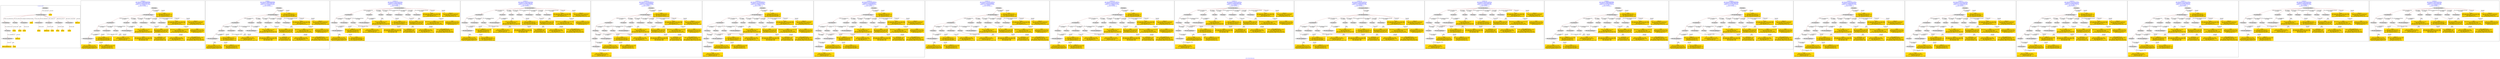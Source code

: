 digraph n0 {
fontcolor="blue"
remincross="true"
label="s10-s-18-artworks.json"
subgraph cluster_0 {
label="1-correct model"
n2[style="filled",color="white",fillcolor="lightgray",label="E12_Production1"];
n3[style="filled",color="white",fillcolor="lightgray",label="E21_Person1"];
n4[shape="plaintext",style="filled",fillcolor="gold",label="values"];
n5[style="filled",color="white",fillcolor="lightgray",label="E82_Actor_Appellation1"];
n6[shape="plaintext",style="filled",fillcolor="gold",label="auther_uri"];
n7[style="filled",color="white",fillcolor="lightgray",label="E22_Man-Made_Object1"];
n8[style="filled",color="white",fillcolor="lightgray",label="E35_Title1"];
n9[style="filled",color="white",fillcolor="lightgray",label="E8_Acquisition1"];
n10[shape="plaintext",style="filled",fillcolor="gold",label="values"];
n11[style="filled",color="white",fillcolor="lightgray",label="E54_Dimension1"];
n12[style="filled",color="white",fillcolor="lightgray",label="E57_Material1"];
n13[style="filled",color="white",fillcolor="lightgray",label="E78_Collection1"];
n14[style="filled",color="white",fillcolor="lightgray",label="E34_Inscription1"];
n15[shape="plaintext",style="filled",fillcolor="gold",label="object_uri"];
n16[shape="plaintext",style="filled",fillcolor="gold",label="values"];
n17[shape="plaintext",style="filled",fillcolor="gold",label="values"];
n18[style="filled",color="white",fillcolor="lightgray",label="E38_Image1"];
n19[shape="plaintext",style="filled",fillcolor="gold",label="values"];
n20[shape="plaintext",style="filled",fillcolor="gold",label="values"];
n21[shape="plaintext",style="filled",fillcolor="gold",label="material_uri"];
n22[shape="plaintext",style="filled",fillcolor="gold",label="values"];
n23[shape="plaintext",style="filled",fillcolor="gold",label="values"];
n24[shape="plaintext",style="filled",fillcolor="gold",label="values"];
n25[shape="plaintext",style="filled",fillcolor="gold",label="author_appellation_uri"];
n26[shape="plaintext",style="filled",fillcolor="gold",label="values"];
n27[shape="plaintext",style="filled",fillcolor="gold",label="values"];
}
subgraph cluster_1 {
label="candidate 0\nlink coherence:0.8888888888888888\nnode coherence:0.8846153846153846\nconfidence:0.35802085384531684\nmapping score:0.45865652393134493\ncost:125.99832\n-precision:0.52-recall:0.56"
n29[style="filled",color="white",fillcolor="lightgray",label="E12_Production1"];
n30[style="filled",color="white",fillcolor="lightgray",label="E21_Person1"];
n31[style="filled",color="white",fillcolor="lightgray",label="E52_Time-Span2"];
n32[style="filled",color="white",fillcolor="lightgray",label="E55_Type1"];
n33[style="filled",color="white",fillcolor="lightgray",label="E82_Actor_Appellation1"];
n34[style="filled",color="white",fillcolor="lightgray",label="E21_Person2"];
n35[style="filled",color="white",fillcolor="lightgray",label="E82_Actor_Appellation2"];
n36[style="filled",color="white",fillcolor="lightgray",label="E22_Man-Made_Object1"];
n37[style="filled",color="white",fillcolor="lightgray",label="E35_Title1"];
n38[style="filled",color="white",fillcolor="lightgray",label="E54_Dimension1"];
n39[style="filled",color="white",fillcolor="lightgray",label="E55_Type2"];
n40[style="filled",color="white",fillcolor="lightgray",label="E8_Acquisition1"];
n41[style="filled",color="white",fillcolor="lightgray",label="E38_Image1"];
n42[shape="plaintext",style="filled",fillcolor="gold",label="values\n[E22_Man-Made_Object,P3_has_note,0.328]\n[E73_Information_Object,P3_has_note,0.276]\n[E55_Type,label,0.208]\n[E35_Title,label,0.188]"];
n43[shape="plaintext",style="filled",fillcolor="gold",label="material_uri\n[E55_Type,classLink,0.483]\n[E55_Type,label,0.178]\n[E74_Group,classLink,0.172]\n[E57_Material,classLink,0.168]"];
n44[shape="plaintext",style="filled",fillcolor="gold",label="values\n[E29_Design_or_Procedure,P3_has_note,0.401]\n[E55_Type,label,0.292]\n[E12_Production,P3_has_note,0.268]\n[E22_Man-Made_Object,P3_has_note,0.039]"];
n45[shape="plaintext",style="filled",fillcolor="gold",label="values\n[E39_Actor,P3_has_note,0.634]\n[E8_Acquisition,P3_has_note,0.148]\n[E22_Man-Made_Object,classLink,0.144]\n[E82_Actor_Appellation,label,0.075]"];
n46[shape="plaintext",style="filled",fillcolor="gold",label="values\n[E39_Actor,P3_has_note,0.763]\n[E82_Actor_Appellation,label,0.208]\n[E35_Title,label,0.017]\n[E22_Man-Made_Object,P3_has_note,0.013]"];
n47[shape="plaintext",style="filled",fillcolor="gold",label="values\n[E39_Actor,P3_has_note,0.487]\n[E34_Inscription,P3_has_note,0.207]\n[E35_Title,label,0.16]\n[E52_Time-Span,P82_at_some_time_within,0.146]"];
n48[shape="plaintext",style="filled",fillcolor="gold",label="values\n[E54_Dimension,P3_has_note,0.601]\n[E8_Acquisition,P3_has_note,0.137]\n[E30_Right,P3_has_note,0.136]\n[E34_Inscription,P3_has_note,0.125]"];
n49[shape="plaintext",style="filled",fillcolor="gold",label="values\n[E39_Actor,P3_has_note,0.374]\n[E8_Acquisition,P3_has_note,0.287]\n[E30_Right,P3_has_note,0.231]\n[E35_Title,label,0.107]"];
n50[shape="plaintext",style="filled",fillcolor="gold",label="values\n[E38_Image,classLink,0.47]\n[E22_Man-Made_Object,classLink,0.337]\n[E21_Person,classLink,0.098]\n[E82_Actor_Appellation,classLink,0.095]"];
n51[shape="plaintext",style="filled",fillcolor="gold",label="author_appellation_uri\n[E82_Actor_Appellation,classLink,0.639]\n[E21_Person,classLink,0.36]\n[E33_Linguistic_Object,P3_has_note,0.001]\n[E73_Information_Object,P3_has_note,0.001]"];
n52[shape="plaintext",style="filled",fillcolor="gold",label="values\n[E39_Actor,P3_has_note,0.313]\n[E35_Title,label,0.308]\n[E22_Man-Made_Object,P3_has_note,0.212]\n[E73_Information_Object,P3_has_note,0.167]"];
n53[shape="plaintext",style="filled",fillcolor="gold",label="values\n[E22_Man-Made_Object,P3_has_note,0.293]\n[E73_Information_Object,P3_has_note,0.259]\n[E35_Title,label,0.237]\n[E33_Linguistic_Object,P3_has_note,0.211]"];
n54[shape="plaintext",style="filled",fillcolor="gold",label="auther_uri\n[E82_Actor_Appellation,classLink,0.386]\n[E21_Person,classLink,0.351]\n[E39_Actor,classLink,0.211]\n[E30_Right,P3_has_note,0.052]"];
n55[shape="plaintext",style="filled",fillcolor="gold",label="object_uri\n[E22_Man-Made_Object,classLink,0.87]\n[E34_Inscription,P3_has_note,0.051]\n[E38_Image,classLink,0.04]\n[E22_Man-Made_Object,P3_has_note,0.039]"];
n56[shape="plaintext",style="filled",fillcolor="gold",label="values\n[E38_Image,classLink,0.475]\n[E22_Man-Made_Object,classLink,0.329]\n[E21_Person,classLink,0.1]\n[E82_Actor_Appellation,classLink,0.096]"];
}
subgraph cluster_2 {
label="candidate 1\nlink coherence:0.8888888888888888\nnode coherence:0.8846153846153846\nconfidence:0.35782379738023246\nmapping score:0.4585908384429835\ncost:125.99832\n-precision:0.48-recall:0.52"
n58[style="filled",color="white",fillcolor="lightgray",label="E12_Production1"];
n59[style="filled",color="white",fillcolor="lightgray",label="E21_Person1"];
n60[style="filled",color="white",fillcolor="lightgray",label="E52_Time-Span2"];
n61[style="filled",color="white",fillcolor="lightgray",label="E55_Type1"];
n62[style="filled",color="white",fillcolor="lightgray",label="E82_Actor_Appellation1"];
n63[style="filled",color="white",fillcolor="lightgray",label="E21_Person2"];
n64[style="filled",color="white",fillcolor="lightgray",label="E82_Actor_Appellation2"];
n65[style="filled",color="white",fillcolor="lightgray",label="E22_Man-Made_Object1"];
n66[style="filled",color="white",fillcolor="lightgray",label="E35_Title1"];
n67[style="filled",color="white",fillcolor="lightgray",label="E54_Dimension1"];
n68[style="filled",color="white",fillcolor="lightgray",label="E55_Type2"];
n69[style="filled",color="white",fillcolor="lightgray",label="E8_Acquisition1"];
n70[style="filled",color="white",fillcolor="lightgray",label="E38_Image1"];
n71[shape="plaintext",style="filled",fillcolor="gold",label="values\n[E22_Man-Made_Object,P3_has_note,0.328]\n[E73_Information_Object,P3_has_note,0.276]\n[E55_Type,label,0.208]\n[E35_Title,label,0.188]"];
n72[shape="plaintext",style="filled",fillcolor="gold",label="material_uri\n[E55_Type,classLink,0.483]\n[E55_Type,label,0.178]\n[E74_Group,classLink,0.172]\n[E57_Material,classLink,0.168]"];
n73[shape="plaintext",style="filled",fillcolor="gold",label="values\n[E29_Design_or_Procedure,P3_has_note,0.401]\n[E55_Type,label,0.292]\n[E12_Production,P3_has_note,0.268]\n[E22_Man-Made_Object,P3_has_note,0.039]"];
n74[shape="plaintext",style="filled",fillcolor="gold",label="values\n[E39_Actor,P3_has_note,0.634]\n[E8_Acquisition,P3_has_note,0.148]\n[E22_Man-Made_Object,classLink,0.144]\n[E82_Actor_Appellation,label,0.075]"];
n75[shape="plaintext",style="filled",fillcolor="gold",label="values\n[E39_Actor,P3_has_note,0.763]\n[E82_Actor_Appellation,label,0.208]\n[E35_Title,label,0.017]\n[E22_Man-Made_Object,P3_has_note,0.013]"];
n76[shape="plaintext",style="filled",fillcolor="gold",label="values\n[E39_Actor,P3_has_note,0.487]\n[E34_Inscription,P3_has_note,0.207]\n[E35_Title,label,0.16]\n[E52_Time-Span,P82_at_some_time_within,0.146]"];
n77[shape="plaintext",style="filled",fillcolor="gold",label="values\n[E54_Dimension,P3_has_note,0.601]\n[E8_Acquisition,P3_has_note,0.137]\n[E30_Right,P3_has_note,0.136]\n[E34_Inscription,P3_has_note,0.125]"];
n78[shape="plaintext",style="filled",fillcolor="gold",label="values\n[E39_Actor,P3_has_note,0.374]\n[E8_Acquisition,P3_has_note,0.287]\n[E30_Right,P3_has_note,0.231]\n[E35_Title,label,0.107]"];
n79[shape="plaintext",style="filled",fillcolor="gold",label="values\n[E38_Image,classLink,0.475]\n[E22_Man-Made_Object,classLink,0.329]\n[E21_Person,classLink,0.1]\n[E82_Actor_Appellation,classLink,0.096]"];
n80[shape="plaintext",style="filled",fillcolor="gold",label="author_appellation_uri\n[E82_Actor_Appellation,classLink,0.639]\n[E21_Person,classLink,0.36]\n[E33_Linguistic_Object,P3_has_note,0.001]\n[E73_Information_Object,P3_has_note,0.001]"];
n81[shape="plaintext",style="filled",fillcolor="gold",label="values\n[E39_Actor,P3_has_note,0.313]\n[E35_Title,label,0.308]\n[E22_Man-Made_Object,P3_has_note,0.212]\n[E73_Information_Object,P3_has_note,0.167]"];
n82[shape="plaintext",style="filled",fillcolor="gold",label="values\n[E22_Man-Made_Object,P3_has_note,0.293]\n[E73_Information_Object,P3_has_note,0.259]\n[E35_Title,label,0.237]\n[E33_Linguistic_Object,P3_has_note,0.211]"];
n83[shape="plaintext",style="filled",fillcolor="gold",label="auther_uri\n[E82_Actor_Appellation,classLink,0.386]\n[E21_Person,classLink,0.351]\n[E39_Actor,classLink,0.211]\n[E30_Right,P3_has_note,0.052]"];
n84[shape="plaintext",style="filled",fillcolor="gold",label="object_uri\n[E22_Man-Made_Object,classLink,0.87]\n[E34_Inscription,P3_has_note,0.051]\n[E38_Image,classLink,0.04]\n[E22_Man-Made_Object,P3_has_note,0.039]"];
n85[shape="plaintext",style="filled",fillcolor="gold",label="values\n[E38_Image,classLink,0.47]\n[E22_Man-Made_Object,classLink,0.337]\n[E21_Person,classLink,0.098]\n[E82_Actor_Appellation,classLink,0.095]"];
}
subgraph cluster_3 {
label="candidate 10\nlink coherence:0.8518518518518519\nnode coherence:0.8846153846153846\nconfidence:0.35544095333839376\nmapping score:0.4577965570957039\ncost:125.99848\n-precision:0.52-recall:0.56"
n87[style="filled",color="white",fillcolor="lightgray",label="E12_Production1"];
n88[style="filled",color="white",fillcolor="lightgray",label="E21_Person1"];
n89[style="filled",color="white",fillcolor="lightgray",label="E52_Time-Span2"];
n90[style="filled",color="white",fillcolor="lightgray",label="E55_Type1"];
n91[style="filled",color="white",fillcolor="lightgray",label="E82_Actor_Appellation1"];
n92[style="filled",color="white",fillcolor="lightgray",label="E21_Person2"];
n93[style="filled",color="white",fillcolor="lightgray",label="E82_Actor_Appellation2"];
n94[style="filled",color="white",fillcolor="lightgray",label="E22_Man-Made_Object1"];
n95[style="filled",color="white",fillcolor="lightgray",label="E35_Title1"];
n96[style="filled",color="white",fillcolor="lightgray",label="E38_Image1"];
n97[style="filled",color="white",fillcolor="lightgray",label="E54_Dimension1"];
n98[style="filled",color="white",fillcolor="lightgray",label="E55_Type2"];
n99[style="filled",color="white",fillcolor="lightgray",label="E8_Acquisition1"];
n100[shape="plaintext",style="filled",fillcolor="gold",label="values\n[E22_Man-Made_Object,P3_has_note,0.328]\n[E73_Information_Object,P3_has_note,0.276]\n[E55_Type,label,0.208]\n[E35_Title,label,0.188]"];
n101[shape="plaintext",style="filled",fillcolor="gold",label="material_uri\n[E55_Type,classLink,0.483]\n[E55_Type,label,0.178]\n[E74_Group,classLink,0.172]\n[E57_Material,classLink,0.168]"];
n102[shape="plaintext",style="filled",fillcolor="gold",label="values\n[E29_Design_or_Procedure,P3_has_note,0.401]\n[E55_Type,label,0.292]\n[E12_Production,P3_has_note,0.268]\n[E22_Man-Made_Object,P3_has_note,0.039]"];
n103[shape="plaintext",style="filled",fillcolor="gold",label="values\n[E39_Actor,P3_has_note,0.634]\n[E8_Acquisition,P3_has_note,0.148]\n[E22_Man-Made_Object,classLink,0.144]\n[E82_Actor_Appellation,label,0.075]"];
n104[shape="plaintext",style="filled",fillcolor="gold",label="values\n[E39_Actor,P3_has_note,0.763]\n[E82_Actor_Appellation,label,0.208]\n[E35_Title,label,0.017]\n[E22_Man-Made_Object,P3_has_note,0.013]"];
n105[shape="plaintext",style="filled",fillcolor="gold",label="values\n[E39_Actor,P3_has_note,0.487]\n[E34_Inscription,P3_has_note,0.207]\n[E35_Title,label,0.16]\n[E52_Time-Span,P82_at_some_time_within,0.146]"];
n106[shape="plaintext",style="filled",fillcolor="gold",label="values\n[E54_Dimension,P3_has_note,0.601]\n[E8_Acquisition,P3_has_note,0.137]\n[E30_Right,P3_has_note,0.136]\n[E34_Inscription,P3_has_note,0.125]"];
n107[shape="plaintext",style="filled",fillcolor="gold",label="values\n[E39_Actor,P3_has_note,0.374]\n[E8_Acquisition,P3_has_note,0.287]\n[E30_Right,P3_has_note,0.231]\n[E35_Title,label,0.107]"];
n108[shape="plaintext",style="filled",fillcolor="gold",label="auther_uri\n[E82_Actor_Appellation,classLink,0.386]\n[E21_Person,classLink,0.351]\n[E39_Actor,classLink,0.211]\n[E30_Right,P3_has_note,0.052]"];
n109[shape="plaintext",style="filled",fillcolor="gold",label="author_appellation_uri\n[E82_Actor_Appellation,classLink,0.639]\n[E21_Person,classLink,0.36]\n[E33_Linguistic_Object,P3_has_note,0.001]\n[E73_Information_Object,P3_has_note,0.001]"];
n110[shape="plaintext",style="filled",fillcolor="gold",label="values\n[E39_Actor,P3_has_note,0.313]\n[E35_Title,label,0.308]\n[E22_Man-Made_Object,P3_has_note,0.212]\n[E73_Information_Object,P3_has_note,0.167]"];
n111[shape="plaintext",style="filled",fillcolor="gold",label="values\n[E38_Image,classLink,0.47]\n[E22_Man-Made_Object,classLink,0.337]\n[E21_Person,classLink,0.098]\n[E82_Actor_Appellation,classLink,0.095]"];
n112[shape="plaintext",style="filled",fillcolor="gold",label="values\n[E22_Man-Made_Object,P3_has_note,0.293]\n[E73_Information_Object,P3_has_note,0.259]\n[E35_Title,label,0.237]\n[E33_Linguistic_Object,P3_has_note,0.211]"];
n113[shape="plaintext",style="filled",fillcolor="gold",label="object_uri\n[E22_Man-Made_Object,classLink,0.87]\n[E34_Inscription,P3_has_note,0.051]\n[E38_Image,classLink,0.04]\n[E22_Man-Made_Object,P3_has_note,0.039]"];
n114[shape="plaintext",style="filled",fillcolor="gold",label="values\n[E38_Image,classLink,0.475]\n[E22_Man-Made_Object,classLink,0.329]\n[E21_Person,classLink,0.1]\n[E82_Actor_Appellation,classLink,0.096]"];
}
subgraph cluster_4 {
label="candidate 11\nlink coherence:0.8518518518518519\nnode coherence:0.8846153846153846\nconfidence:0.35523963279691056\nmapping score:0.4577294502485428\ncost:125.99848\n-precision:0.48-recall:0.52"
n116[style="filled",color="white",fillcolor="lightgray",label="E12_Production1"];
n117[style="filled",color="white",fillcolor="lightgray",label="E21_Person1"];
n118[style="filled",color="white",fillcolor="lightgray",label="E52_Time-Span2"];
n119[style="filled",color="white",fillcolor="lightgray",label="E55_Type1"];
n120[style="filled",color="white",fillcolor="lightgray",label="E82_Actor_Appellation1"];
n121[style="filled",color="white",fillcolor="lightgray",label="E21_Person2"];
n122[style="filled",color="white",fillcolor="lightgray",label="E82_Actor_Appellation2"];
n123[style="filled",color="white",fillcolor="lightgray",label="E22_Man-Made_Object1"];
n124[style="filled",color="white",fillcolor="lightgray",label="E35_Title1"];
n125[style="filled",color="white",fillcolor="lightgray",label="E38_Image1"];
n126[style="filled",color="white",fillcolor="lightgray",label="E54_Dimension1"];
n127[style="filled",color="white",fillcolor="lightgray",label="E55_Type2"];
n128[style="filled",color="white",fillcolor="lightgray",label="E8_Acquisition1"];
n129[shape="plaintext",style="filled",fillcolor="gold",label="values\n[E22_Man-Made_Object,P3_has_note,0.328]\n[E73_Information_Object,P3_has_note,0.276]\n[E55_Type,label,0.208]\n[E35_Title,label,0.188]"];
n130[shape="plaintext",style="filled",fillcolor="gold",label="material_uri\n[E55_Type,classLink,0.483]\n[E55_Type,label,0.178]\n[E74_Group,classLink,0.172]\n[E57_Material,classLink,0.168]"];
n131[shape="plaintext",style="filled",fillcolor="gold",label="values\n[E29_Design_or_Procedure,P3_has_note,0.401]\n[E55_Type,label,0.292]\n[E12_Production,P3_has_note,0.268]\n[E22_Man-Made_Object,P3_has_note,0.039]"];
n132[shape="plaintext",style="filled",fillcolor="gold",label="values\n[E39_Actor,P3_has_note,0.634]\n[E8_Acquisition,P3_has_note,0.148]\n[E22_Man-Made_Object,classLink,0.144]\n[E82_Actor_Appellation,label,0.075]"];
n133[shape="plaintext",style="filled",fillcolor="gold",label="values\n[E39_Actor,P3_has_note,0.763]\n[E82_Actor_Appellation,label,0.208]\n[E35_Title,label,0.017]\n[E22_Man-Made_Object,P3_has_note,0.013]"];
n134[shape="plaintext",style="filled",fillcolor="gold",label="values\n[E39_Actor,P3_has_note,0.487]\n[E34_Inscription,P3_has_note,0.207]\n[E35_Title,label,0.16]\n[E52_Time-Span,P82_at_some_time_within,0.146]"];
n135[shape="plaintext",style="filled",fillcolor="gold",label="values\n[E54_Dimension,P3_has_note,0.601]\n[E8_Acquisition,P3_has_note,0.137]\n[E30_Right,P3_has_note,0.136]\n[E34_Inscription,P3_has_note,0.125]"];
n136[shape="plaintext",style="filled",fillcolor="gold",label="values\n[E39_Actor,P3_has_note,0.374]\n[E8_Acquisition,P3_has_note,0.287]\n[E30_Right,P3_has_note,0.231]\n[E35_Title,label,0.107]"];
n137[shape="plaintext",style="filled",fillcolor="gold",label="auther_uri\n[E82_Actor_Appellation,classLink,0.386]\n[E21_Person,classLink,0.351]\n[E39_Actor,classLink,0.211]\n[E30_Right,P3_has_note,0.052]"];
n138[shape="plaintext",style="filled",fillcolor="gold",label="author_appellation_uri\n[E82_Actor_Appellation,classLink,0.639]\n[E21_Person,classLink,0.36]\n[E33_Linguistic_Object,P3_has_note,0.001]\n[E73_Information_Object,P3_has_note,0.001]"];
n139[shape="plaintext",style="filled",fillcolor="gold",label="values\n[E39_Actor,P3_has_note,0.313]\n[E35_Title,label,0.308]\n[E22_Man-Made_Object,P3_has_note,0.212]\n[E73_Information_Object,P3_has_note,0.167]"];
n140[shape="plaintext",style="filled",fillcolor="gold",label="values\n[E38_Image,classLink,0.475]\n[E22_Man-Made_Object,classLink,0.329]\n[E21_Person,classLink,0.1]\n[E82_Actor_Appellation,classLink,0.096]"];
n141[shape="plaintext",style="filled",fillcolor="gold",label="values\n[E22_Man-Made_Object,P3_has_note,0.293]\n[E73_Information_Object,P3_has_note,0.259]\n[E35_Title,label,0.237]\n[E33_Linguistic_Object,P3_has_note,0.211]"];
n142[shape="plaintext",style="filled",fillcolor="gold",label="object_uri\n[E22_Man-Made_Object,classLink,0.87]\n[E34_Inscription,P3_has_note,0.051]\n[E38_Image,classLink,0.04]\n[E22_Man-Made_Object,P3_has_note,0.039]"];
n143[shape="plaintext",style="filled",fillcolor="gold",label="values\n[E38_Image,classLink,0.47]\n[E22_Man-Made_Object,classLink,0.337]\n[E21_Person,classLink,0.098]\n[E82_Actor_Appellation,classLink,0.095]"];
}
subgraph cluster_5 {
label="candidate 12\nlink coherence:0.8275862068965517\nnode coherence:0.8518518518518519\nconfidence:0.3950262391698488\nmapping score:0.4489593636739002\ncost:127.99821\n-precision:0.45-recall:0.52"
n145[style="filled",color="white",fillcolor="lightgray",label="E12_Production1"];
n146[style="filled",color="white",fillcolor="lightgray",label="E21_Person1"];
n147[style="filled",color="white",fillcolor="lightgray",label="E39_Actor1"];
n148[style="filled",color="white",fillcolor="lightgray",label="E55_Type1"];
n149[style="filled",color="white",fillcolor="lightgray",label="E67_Birth1"];
n150[style="filled",color="white",fillcolor="lightgray",label="E82_Actor_Appellation1"];
n151[style="filled",color="white",fillcolor="lightgray",label="E21_Person2"];
n152[style="filled",color="white",fillcolor="lightgray",label="E82_Actor_Appellation2"];
n153[style="filled",color="white",fillcolor="lightgray",label="E22_Man-Made_Object1"];
n154[style="filled",color="white",fillcolor="lightgray",label="E35_Title1"];
n155[style="filled",color="white",fillcolor="lightgray",label="E54_Dimension1"];
n156[style="filled",color="white",fillcolor="lightgray",label="E55_Type2"];
n157[style="filled",color="white",fillcolor="lightgray",label="E8_Acquisition1"];
n158[style="filled",color="white",fillcolor="lightgray",label="E38_Image1"];
n159[style="filled",color="white",fillcolor="lightgray",label="E52_Time-Span1"];
n160[shape="plaintext",style="filled",fillcolor="gold",label="values\n[E22_Man-Made_Object,P3_has_note,0.328]\n[E73_Information_Object,P3_has_note,0.276]\n[E55_Type,label,0.208]\n[E35_Title,label,0.188]"];
n161[shape="plaintext",style="filled",fillcolor="gold",label="material_uri\n[E55_Type,classLink,0.483]\n[E55_Type,label,0.178]\n[E74_Group,classLink,0.172]\n[E57_Material,classLink,0.168]"];
n162[shape="plaintext",style="filled",fillcolor="gold",label="values\n[E29_Design_or_Procedure,P3_has_note,0.401]\n[E55_Type,label,0.292]\n[E12_Production,P3_has_note,0.268]\n[E22_Man-Made_Object,P3_has_note,0.039]"];
n163[shape="plaintext",style="filled",fillcolor="gold",label="values\n[E39_Actor,P3_has_note,0.634]\n[E8_Acquisition,P3_has_note,0.148]\n[E22_Man-Made_Object,classLink,0.144]\n[E82_Actor_Appellation,label,0.075]"];
n164[shape="plaintext",style="filled",fillcolor="gold",label="values\n[E54_Dimension,P3_has_note,0.601]\n[E8_Acquisition,P3_has_note,0.137]\n[E30_Right,P3_has_note,0.136]\n[E34_Inscription,P3_has_note,0.125]"];
n165[shape="plaintext",style="filled",fillcolor="gold",label="values\n[E39_Actor,P3_has_note,0.763]\n[E82_Actor_Appellation,label,0.208]\n[E35_Title,label,0.017]\n[E22_Man-Made_Object,P3_has_note,0.013]"];
n166[shape="plaintext",style="filled",fillcolor="gold",label="values\n[E39_Actor,P3_has_note,0.374]\n[E8_Acquisition,P3_has_note,0.287]\n[E30_Right,P3_has_note,0.231]\n[E35_Title,label,0.107]"];
n167[shape="plaintext",style="filled",fillcolor="gold",label="values\n[E38_Image,classLink,0.47]\n[E22_Man-Made_Object,classLink,0.337]\n[E21_Person,classLink,0.098]\n[E82_Actor_Appellation,classLink,0.095]"];
n168[shape="plaintext",style="filled",fillcolor="gold",label="author_appellation_uri\n[E82_Actor_Appellation,classLink,0.639]\n[E21_Person,classLink,0.36]\n[E33_Linguistic_Object,P3_has_note,0.001]\n[E73_Information_Object,P3_has_note,0.001]"];
n169[shape="plaintext",style="filled",fillcolor="gold",label="values\n[E39_Actor,P3_has_note,0.313]\n[E35_Title,label,0.308]\n[E22_Man-Made_Object,P3_has_note,0.212]\n[E73_Information_Object,P3_has_note,0.167]"];
n170[shape="plaintext",style="filled",fillcolor="gold",label="values\n[E22_Man-Made_Object,P3_has_note,0.293]\n[E73_Information_Object,P3_has_note,0.259]\n[E35_Title,label,0.237]\n[E33_Linguistic_Object,P3_has_note,0.211]"];
n171[shape="plaintext",style="filled",fillcolor="gold",label="auther_uri\n[E82_Actor_Appellation,classLink,0.386]\n[E21_Person,classLink,0.351]\n[E39_Actor,classLink,0.211]\n[E30_Right,P3_has_note,0.052]"];
n172[shape="plaintext",style="filled",fillcolor="gold",label="values\n[E39_Actor,P3_has_note,0.487]\n[E34_Inscription,P3_has_note,0.207]\n[E35_Title,label,0.16]\n[E52_Time-Span,P82_at_some_time_within,0.146]"];
n173[shape="plaintext",style="filled",fillcolor="gold",label="object_uri\n[E22_Man-Made_Object,classLink,0.87]\n[E34_Inscription,P3_has_note,0.051]\n[E38_Image,classLink,0.04]\n[E22_Man-Made_Object,P3_has_note,0.039]"];
n174[shape="plaintext",style="filled",fillcolor="gold",label="values\n[E38_Image,classLink,0.475]\n[E22_Man-Made_Object,classLink,0.329]\n[E21_Person,classLink,0.1]\n[E82_Actor_Appellation,classLink,0.096]"];
}
subgraph cluster_6 {
label="candidate 13\nlink coherence:0.8275862068965517\nnode coherence:0.8518518518518519\nconfidence:0.3948291827047644\nmapping score:0.4488936781855388\ncost:127.99821\n-precision:0.41-recall:0.48"
n176[style="filled",color="white",fillcolor="lightgray",label="E12_Production1"];
n177[style="filled",color="white",fillcolor="lightgray",label="E21_Person1"];
n178[style="filled",color="white",fillcolor="lightgray",label="E39_Actor1"];
n179[style="filled",color="white",fillcolor="lightgray",label="E55_Type1"];
n180[style="filled",color="white",fillcolor="lightgray",label="E67_Birth1"];
n181[style="filled",color="white",fillcolor="lightgray",label="E82_Actor_Appellation1"];
n182[style="filled",color="white",fillcolor="lightgray",label="E21_Person2"];
n183[style="filled",color="white",fillcolor="lightgray",label="E82_Actor_Appellation2"];
n184[style="filled",color="white",fillcolor="lightgray",label="E22_Man-Made_Object1"];
n185[style="filled",color="white",fillcolor="lightgray",label="E35_Title1"];
n186[style="filled",color="white",fillcolor="lightgray",label="E54_Dimension1"];
n187[style="filled",color="white",fillcolor="lightgray",label="E55_Type2"];
n188[style="filled",color="white",fillcolor="lightgray",label="E8_Acquisition1"];
n189[style="filled",color="white",fillcolor="lightgray",label="E38_Image1"];
n190[style="filled",color="white",fillcolor="lightgray",label="E52_Time-Span1"];
n191[shape="plaintext",style="filled",fillcolor="gold",label="values\n[E22_Man-Made_Object,P3_has_note,0.328]\n[E73_Information_Object,P3_has_note,0.276]\n[E55_Type,label,0.208]\n[E35_Title,label,0.188]"];
n192[shape="plaintext",style="filled",fillcolor="gold",label="material_uri\n[E55_Type,classLink,0.483]\n[E55_Type,label,0.178]\n[E74_Group,classLink,0.172]\n[E57_Material,classLink,0.168]"];
n193[shape="plaintext",style="filled",fillcolor="gold",label="values\n[E29_Design_or_Procedure,P3_has_note,0.401]\n[E55_Type,label,0.292]\n[E12_Production,P3_has_note,0.268]\n[E22_Man-Made_Object,P3_has_note,0.039]"];
n194[shape="plaintext",style="filled",fillcolor="gold",label="values\n[E39_Actor,P3_has_note,0.634]\n[E8_Acquisition,P3_has_note,0.148]\n[E22_Man-Made_Object,classLink,0.144]\n[E82_Actor_Appellation,label,0.075]"];
n195[shape="plaintext",style="filled",fillcolor="gold",label="values\n[E54_Dimension,P3_has_note,0.601]\n[E8_Acquisition,P3_has_note,0.137]\n[E30_Right,P3_has_note,0.136]\n[E34_Inscription,P3_has_note,0.125]"];
n196[shape="plaintext",style="filled",fillcolor="gold",label="values\n[E39_Actor,P3_has_note,0.763]\n[E82_Actor_Appellation,label,0.208]\n[E35_Title,label,0.017]\n[E22_Man-Made_Object,P3_has_note,0.013]"];
n197[shape="plaintext",style="filled",fillcolor="gold",label="values\n[E39_Actor,P3_has_note,0.374]\n[E8_Acquisition,P3_has_note,0.287]\n[E30_Right,P3_has_note,0.231]\n[E35_Title,label,0.107]"];
n198[shape="plaintext",style="filled",fillcolor="gold",label="values\n[E38_Image,classLink,0.475]\n[E22_Man-Made_Object,classLink,0.329]\n[E21_Person,classLink,0.1]\n[E82_Actor_Appellation,classLink,0.096]"];
n199[shape="plaintext",style="filled",fillcolor="gold",label="author_appellation_uri\n[E82_Actor_Appellation,classLink,0.639]\n[E21_Person,classLink,0.36]\n[E33_Linguistic_Object,P3_has_note,0.001]\n[E73_Information_Object,P3_has_note,0.001]"];
n200[shape="plaintext",style="filled",fillcolor="gold",label="values\n[E39_Actor,P3_has_note,0.313]\n[E35_Title,label,0.308]\n[E22_Man-Made_Object,P3_has_note,0.212]\n[E73_Information_Object,P3_has_note,0.167]"];
n201[shape="plaintext",style="filled",fillcolor="gold",label="values\n[E22_Man-Made_Object,P3_has_note,0.293]\n[E73_Information_Object,P3_has_note,0.259]\n[E35_Title,label,0.237]\n[E33_Linguistic_Object,P3_has_note,0.211]"];
n202[shape="plaintext",style="filled",fillcolor="gold",label="auther_uri\n[E82_Actor_Appellation,classLink,0.386]\n[E21_Person,classLink,0.351]\n[E39_Actor,classLink,0.211]\n[E30_Right,P3_has_note,0.052]"];
n203[shape="plaintext",style="filled",fillcolor="gold",label="values\n[E39_Actor,P3_has_note,0.487]\n[E34_Inscription,P3_has_note,0.207]\n[E35_Title,label,0.16]\n[E52_Time-Span,P82_at_some_time_within,0.146]"];
n204[shape="plaintext",style="filled",fillcolor="gold",label="object_uri\n[E22_Man-Made_Object,classLink,0.87]\n[E34_Inscription,P3_has_note,0.051]\n[E38_Image,classLink,0.04]\n[E22_Man-Made_Object,P3_has_note,0.039]"];
n205[shape="plaintext",style="filled",fillcolor="gold",label="values\n[E38_Image,classLink,0.47]\n[E22_Man-Made_Object,classLink,0.337]\n[E21_Person,classLink,0.098]\n[E82_Actor_Appellation,classLink,0.095]"];
}
subgraph cluster_7 {
label="candidate 14\nlink coherence:0.8275862068965517\nnode coherence:0.8518518518518519\nconfidence:0.3924463386629257\nmapping score:0.4480993968382592\ncost:127.99821\n-precision:0.48-recall:0.56"
n207[style="filled",color="white",fillcolor="lightgray",label="E12_Production1"];
n208[style="filled",color="white",fillcolor="lightgray",label="E21_Person1"];
n209[style="filled",color="white",fillcolor="lightgray",label="E39_Actor1"];
n210[style="filled",color="white",fillcolor="lightgray",label="E55_Type1"];
n211[style="filled",color="white",fillcolor="lightgray",label="E67_Birth1"];
n212[style="filled",color="white",fillcolor="lightgray",label="E82_Actor_Appellation1"];
n213[style="filled",color="white",fillcolor="lightgray",label="E21_Person2"];
n214[style="filled",color="white",fillcolor="lightgray",label="E82_Actor_Appellation2"];
n215[style="filled",color="white",fillcolor="lightgray",label="E22_Man-Made_Object1"];
n216[style="filled",color="white",fillcolor="lightgray",label="E35_Title1"];
n217[style="filled",color="white",fillcolor="lightgray",label="E54_Dimension1"];
n218[style="filled",color="white",fillcolor="lightgray",label="E55_Type2"];
n219[style="filled",color="white",fillcolor="lightgray",label="E8_Acquisition1"];
n220[style="filled",color="white",fillcolor="lightgray",label="E38_Image1"];
n221[style="filled",color="white",fillcolor="lightgray",label="E52_Time-Span1"];
n222[shape="plaintext",style="filled",fillcolor="gold",label="values\n[E22_Man-Made_Object,P3_has_note,0.328]\n[E73_Information_Object,P3_has_note,0.276]\n[E55_Type,label,0.208]\n[E35_Title,label,0.188]"];
n223[shape="plaintext",style="filled",fillcolor="gold",label="material_uri\n[E55_Type,classLink,0.483]\n[E55_Type,label,0.178]\n[E74_Group,classLink,0.172]\n[E57_Material,classLink,0.168]"];
n224[shape="plaintext",style="filled",fillcolor="gold",label="values\n[E29_Design_or_Procedure,P3_has_note,0.401]\n[E55_Type,label,0.292]\n[E12_Production,P3_has_note,0.268]\n[E22_Man-Made_Object,P3_has_note,0.039]"];
n225[shape="plaintext",style="filled",fillcolor="gold",label="values\n[E39_Actor,P3_has_note,0.634]\n[E8_Acquisition,P3_has_note,0.148]\n[E22_Man-Made_Object,classLink,0.144]\n[E82_Actor_Appellation,label,0.075]"];
n226[shape="plaintext",style="filled",fillcolor="gold",label="values\n[E54_Dimension,P3_has_note,0.601]\n[E8_Acquisition,P3_has_note,0.137]\n[E30_Right,P3_has_note,0.136]\n[E34_Inscription,P3_has_note,0.125]"];
n227[shape="plaintext",style="filled",fillcolor="gold",label="values\n[E39_Actor,P3_has_note,0.763]\n[E82_Actor_Appellation,label,0.208]\n[E35_Title,label,0.017]\n[E22_Man-Made_Object,P3_has_note,0.013]"];
n228[shape="plaintext",style="filled",fillcolor="gold",label="values\n[E39_Actor,P3_has_note,0.374]\n[E8_Acquisition,P3_has_note,0.287]\n[E30_Right,P3_has_note,0.231]\n[E35_Title,label,0.107]"];
n229[shape="plaintext",style="filled",fillcolor="gold",label="auther_uri\n[E82_Actor_Appellation,classLink,0.386]\n[E21_Person,classLink,0.351]\n[E39_Actor,classLink,0.211]\n[E30_Right,P3_has_note,0.052]"];
n230[shape="plaintext",style="filled",fillcolor="gold",label="author_appellation_uri\n[E82_Actor_Appellation,classLink,0.639]\n[E21_Person,classLink,0.36]\n[E33_Linguistic_Object,P3_has_note,0.001]\n[E73_Information_Object,P3_has_note,0.001]"];
n231[shape="plaintext",style="filled",fillcolor="gold",label="values\n[E39_Actor,P3_has_note,0.313]\n[E35_Title,label,0.308]\n[E22_Man-Made_Object,P3_has_note,0.212]\n[E73_Information_Object,P3_has_note,0.167]"];
n232[shape="plaintext",style="filled",fillcolor="gold",label="values\n[E38_Image,classLink,0.47]\n[E22_Man-Made_Object,classLink,0.337]\n[E21_Person,classLink,0.098]\n[E82_Actor_Appellation,classLink,0.095]"];
n233[shape="plaintext",style="filled",fillcolor="gold",label="values\n[E22_Man-Made_Object,P3_has_note,0.293]\n[E73_Information_Object,P3_has_note,0.259]\n[E35_Title,label,0.237]\n[E33_Linguistic_Object,P3_has_note,0.211]"];
n234[shape="plaintext",style="filled",fillcolor="gold",label="values\n[E39_Actor,P3_has_note,0.487]\n[E34_Inscription,P3_has_note,0.207]\n[E35_Title,label,0.16]\n[E52_Time-Span,P82_at_some_time_within,0.146]"];
n235[shape="plaintext",style="filled",fillcolor="gold",label="object_uri\n[E22_Man-Made_Object,classLink,0.87]\n[E34_Inscription,P3_has_note,0.051]\n[E38_Image,classLink,0.04]\n[E22_Man-Made_Object,P3_has_note,0.039]"];
n236[shape="plaintext",style="filled",fillcolor="gold",label="values\n[E38_Image,classLink,0.475]\n[E22_Man-Made_Object,classLink,0.329]\n[E21_Person,classLink,0.1]\n[E82_Actor_Appellation,classLink,0.096]"];
}
subgraph cluster_8 {
label="candidate 15\nlink coherence:0.8214285714285714\nnode coherence:0.8518518518518519\nconfidence:0.3950262391698488\nmapping score:0.4489593636739002\ncost:126.99832\n-precision:0.46-recall:0.52"
n238[style="filled",color="white",fillcolor="lightgray",label="E12_Production1"];
n239[style="filled",color="white",fillcolor="lightgray",label="E21_Person1"];
n240[style="filled",color="white",fillcolor="lightgray",label="E39_Actor1"];
n241[style="filled",color="white",fillcolor="lightgray",label="E52_Time-Span2"];
n242[style="filled",color="white",fillcolor="lightgray",label="E55_Type1"];
n243[style="filled",color="white",fillcolor="lightgray",label="E82_Actor_Appellation1"];
n244[style="filled",color="white",fillcolor="lightgray",label="E21_Person2"];
n245[style="filled",color="white",fillcolor="lightgray",label="E82_Actor_Appellation2"];
n246[style="filled",color="white",fillcolor="lightgray",label="E22_Man-Made_Object1"];
n247[style="filled",color="white",fillcolor="lightgray",label="E35_Title1"];
n248[style="filled",color="white",fillcolor="lightgray",label="E54_Dimension1"];
n249[style="filled",color="white",fillcolor="lightgray",label="E55_Type2"];
n250[style="filled",color="white",fillcolor="lightgray",label="E8_Acquisition1"];
n251[style="filled",color="white",fillcolor="lightgray",label="E38_Image1"];
n252[shape="plaintext",style="filled",fillcolor="gold",label="values\n[E22_Man-Made_Object,P3_has_note,0.328]\n[E73_Information_Object,P3_has_note,0.276]\n[E55_Type,label,0.208]\n[E35_Title,label,0.188]"];
n253[shape="plaintext",style="filled",fillcolor="gold",label="material_uri\n[E55_Type,classLink,0.483]\n[E55_Type,label,0.178]\n[E74_Group,classLink,0.172]\n[E57_Material,classLink,0.168]"];
n254[shape="plaintext",style="filled",fillcolor="gold",label="values\n[E29_Design_or_Procedure,P3_has_note,0.401]\n[E55_Type,label,0.292]\n[E12_Production,P3_has_note,0.268]\n[E22_Man-Made_Object,P3_has_note,0.039]"];
n255[shape="plaintext",style="filled",fillcolor="gold",label="values\n[E39_Actor,P3_has_note,0.634]\n[E8_Acquisition,P3_has_note,0.148]\n[E22_Man-Made_Object,classLink,0.144]\n[E82_Actor_Appellation,label,0.075]"];
n256[shape="plaintext",style="filled",fillcolor="gold",label="values\n[E39_Actor,P3_has_note,0.487]\n[E34_Inscription,P3_has_note,0.207]\n[E35_Title,label,0.16]\n[E52_Time-Span,P82_at_some_time_within,0.146]"];
n257[shape="plaintext",style="filled",fillcolor="gold",label="values\n[E54_Dimension,P3_has_note,0.601]\n[E8_Acquisition,P3_has_note,0.137]\n[E30_Right,P3_has_note,0.136]\n[E34_Inscription,P3_has_note,0.125]"];
n258[shape="plaintext",style="filled",fillcolor="gold",label="values\n[E39_Actor,P3_has_note,0.763]\n[E82_Actor_Appellation,label,0.208]\n[E35_Title,label,0.017]\n[E22_Man-Made_Object,P3_has_note,0.013]"];
n259[shape="plaintext",style="filled",fillcolor="gold",label="values\n[E39_Actor,P3_has_note,0.374]\n[E8_Acquisition,P3_has_note,0.287]\n[E30_Right,P3_has_note,0.231]\n[E35_Title,label,0.107]"];
n260[shape="plaintext",style="filled",fillcolor="gold",label="values\n[E38_Image,classLink,0.47]\n[E22_Man-Made_Object,classLink,0.337]\n[E21_Person,classLink,0.098]\n[E82_Actor_Appellation,classLink,0.095]"];
n261[shape="plaintext",style="filled",fillcolor="gold",label="author_appellation_uri\n[E82_Actor_Appellation,classLink,0.639]\n[E21_Person,classLink,0.36]\n[E33_Linguistic_Object,P3_has_note,0.001]\n[E73_Information_Object,P3_has_note,0.001]"];
n262[shape="plaintext",style="filled",fillcolor="gold",label="values\n[E39_Actor,P3_has_note,0.313]\n[E35_Title,label,0.308]\n[E22_Man-Made_Object,P3_has_note,0.212]\n[E73_Information_Object,P3_has_note,0.167]"];
n263[shape="plaintext",style="filled",fillcolor="gold",label="values\n[E22_Man-Made_Object,P3_has_note,0.293]\n[E73_Information_Object,P3_has_note,0.259]\n[E35_Title,label,0.237]\n[E33_Linguistic_Object,P3_has_note,0.211]"];
n264[shape="plaintext",style="filled",fillcolor="gold",label="auther_uri\n[E82_Actor_Appellation,classLink,0.386]\n[E21_Person,classLink,0.351]\n[E39_Actor,classLink,0.211]\n[E30_Right,P3_has_note,0.052]"];
n265[shape="plaintext",style="filled",fillcolor="gold",label="object_uri\n[E22_Man-Made_Object,classLink,0.87]\n[E34_Inscription,P3_has_note,0.051]\n[E38_Image,classLink,0.04]\n[E22_Man-Made_Object,P3_has_note,0.039]"];
n266[shape="plaintext",style="filled",fillcolor="gold",label="values\n[E38_Image,classLink,0.475]\n[E22_Man-Made_Object,classLink,0.329]\n[E21_Person,classLink,0.1]\n[E82_Actor_Appellation,classLink,0.096]"];
}
subgraph cluster_9 {
label="candidate 16\nlink coherence:0.8214285714285714\nnode coherence:0.8518518518518519\nconfidence:0.3948291827047644\nmapping score:0.4488936781855388\ncost:126.99832\n-precision:0.43-recall:0.48"
n268[style="filled",color="white",fillcolor="lightgray",label="E12_Production1"];
n269[style="filled",color="white",fillcolor="lightgray",label="E21_Person1"];
n270[style="filled",color="white",fillcolor="lightgray",label="E39_Actor1"];
n271[style="filled",color="white",fillcolor="lightgray",label="E52_Time-Span2"];
n272[style="filled",color="white",fillcolor="lightgray",label="E55_Type1"];
n273[style="filled",color="white",fillcolor="lightgray",label="E82_Actor_Appellation1"];
n274[style="filled",color="white",fillcolor="lightgray",label="E21_Person2"];
n275[style="filled",color="white",fillcolor="lightgray",label="E82_Actor_Appellation2"];
n276[style="filled",color="white",fillcolor="lightgray",label="E22_Man-Made_Object1"];
n277[style="filled",color="white",fillcolor="lightgray",label="E35_Title1"];
n278[style="filled",color="white",fillcolor="lightgray",label="E54_Dimension1"];
n279[style="filled",color="white",fillcolor="lightgray",label="E55_Type2"];
n280[style="filled",color="white",fillcolor="lightgray",label="E8_Acquisition1"];
n281[style="filled",color="white",fillcolor="lightgray",label="E38_Image1"];
n282[shape="plaintext",style="filled",fillcolor="gold",label="values\n[E22_Man-Made_Object,P3_has_note,0.328]\n[E73_Information_Object,P3_has_note,0.276]\n[E55_Type,label,0.208]\n[E35_Title,label,0.188]"];
n283[shape="plaintext",style="filled",fillcolor="gold",label="material_uri\n[E55_Type,classLink,0.483]\n[E55_Type,label,0.178]\n[E74_Group,classLink,0.172]\n[E57_Material,classLink,0.168]"];
n284[shape="plaintext",style="filled",fillcolor="gold",label="values\n[E29_Design_or_Procedure,P3_has_note,0.401]\n[E55_Type,label,0.292]\n[E12_Production,P3_has_note,0.268]\n[E22_Man-Made_Object,P3_has_note,0.039]"];
n285[shape="plaintext",style="filled",fillcolor="gold",label="values\n[E39_Actor,P3_has_note,0.634]\n[E8_Acquisition,P3_has_note,0.148]\n[E22_Man-Made_Object,classLink,0.144]\n[E82_Actor_Appellation,label,0.075]"];
n286[shape="plaintext",style="filled",fillcolor="gold",label="values\n[E39_Actor,P3_has_note,0.487]\n[E34_Inscription,P3_has_note,0.207]\n[E35_Title,label,0.16]\n[E52_Time-Span,P82_at_some_time_within,0.146]"];
n287[shape="plaintext",style="filled",fillcolor="gold",label="values\n[E54_Dimension,P3_has_note,0.601]\n[E8_Acquisition,P3_has_note,0.137]\n[E30_Right,P3_has_note,0.136]\n[E34_Inscription,P3_has_note,0.125]"];
n288[shape="plaintext",style="filled",fillcolor="gold",label="values\n[E39_Actor,P3_has_note,0.763]\n[E82_Actor_Appellation,label,0.208]\n[E35_Title,label,0.017]\n[E22_Man-Made_Object,P3_has_note,0.013]"];
n289[shape="plaintext",style="filled",fillcolor="gold",label="values\n[E39_Actor,P3_has_note,0.374]\n[E8_Acquisition,P3_has_note,0.287]\n[E30_Right,P3_has_note,0.231]\n[E35_Title,label,0.107]"];
n290[shape="plaintext",style="filled",fillcolor="gold",label="values\n[E38_Image,classLink,0.475]\n[E22_Man-Made_Object,classLink,0.329]\n[E21_Person,classLink,0.1]\n[E82_Actor_Appellation,classLink,0.096]"];
n291[shape="plaintext",style="filled",fillcolor="gold",label="author_appellation_uri\n[E82_Actor_Appellation,classLink,0.639]\n[E21_Person,classLink,0.36]\n[E33_Linguistic_Object,P3_has_note,0.001]\n[E73_Information_Object,P3_has_note,0.001]"];
n292[shape="plaintext",style="filled",fillcolor="gold",label="values\n[E39_Actor,P3_has_note,0.313]\n[E35_Title,label,0.308]\n[E22_Man-Made_Object,P3_has_note,0.212]\n[E73_Information_Object,P3_has_note,0.167]"];
n293[shape="plaintext",style="filled",fillcolor="gold",label="values\n[E22_Man-Made_Object,P3_has_note,0.293]\n[E73_Information_Object,P3_has_note,0.259]\n[E35_Title,label,0.237]\n[E33_Linguistic_Object,P3_has_note,0.211]"];
n294[shape="plaintext",style="filled",fillcolor="gold",label="auther_uri\n[E82_Actor_Appellation,classLink,0.386]\n[E21_Person,classLink,0.351]\n[E39_Actor,classLink,0.211]\n[E30_Right,P3_has_note,0.052]"];
n295[shape="plaintext",style="filled",fillcolor="gold",label="object_uri\n[E22_Man-Made_Object,classLink,0.87]\n[E34_Inscription,P3_has_note,0.051]\n[E38_Image,classLink,0.04]\n[E22_Man-Made_Object,P3_has_note,0.039]"];
n296[shape="plaintext",style="filled",fillcolor="gold",label="values\n[E38_Image,classLink,0.47]\n[E22_Man-Made_Object,classLink,0.337]\n[E21_Person,classLink,0.098]\n[E82_Actor_Appellation,classLink,0.095]"];
}
subgraph cluster_10 {
label="candidate 17\nlink coherence:0.8214285714285714\nnode coherence:0.8846153846153846\nconfidence:0.35802085384531684\nmapping score:0.45865652393134493\ncost:126.99837\n-precision:0.46-recall:0.52"
n298[style="filled",color="white",fillcolor="lightgray",label="E12_Production1"];
n299[style="filled",color="white",fillcolor="lightgray",label="E21_Person1"];
n300[style="filled",color="white",fillcolor="lightgray",label="E55_Type1"];
n301[style="filled",color="white",fillcolor="lightgray",label="E67_Birth1"];
n302[style="filled",color="white",fillcolor="lightgray",label="E82_Actor_Appellation1"];
n303[style="filled",color="white",fillcolor="lightgray",label="E21_Person2"];
n304[style="filled",color="white",fillcolor="lightgray",label="E82_Actor_Appellation2"];
n305[style="filled",color="white",fillcolor="lightgray",label="E22_Man-Made_Object1"];
n306[style="filled",color="white",fillcolor="lightgray",label="E35_Title1"];
n307[style="filled",color="white",fillcolor="lightgray",label="E38_Image1"];
n308[style="filled",color="white",fillcolor="lightgray",label="E54_Dimension1"];
n309[style="filled",color="white",fillcolor="lightgray",label="E55_Type2"];
n310[style="filled",color="white",fillcolor="lightgray",label="E8_Acquisition1"];
n311[style="filled",color="white",fillcolor="lightgray",label="E52_Time-Span1"];
n312[shape="plaintext",style="filled",fillcolor="gold",label="values\n[E22_Man-Made_Object,P3_has_note,0.328]\n[E73_Information_Object,P3_has_note,0.276]\n[E55_Type,label,0.208]\n[E35_Title,label,0.188]"];
n313[shape="plaintext",style="filled",fillcolor="gold",label="material_uri\n[E55_Type,classLink,0.483]\n[E55_Type,label,0.178]\n[E74_Group,classLink,0.172]\n[E57_Material,classLink,0.168]"];
n314[shape="plaintext",style="filled",fillcolor="gold",label="values\n[E29_Design_or_Procedure,P3_has_note,0.401]\n[E55_Type,label,0.292]\n[E12_Production,P3_has_note,0.268]\n[E22_Man-Made_Object,P3_has_note,0.039]"];
n315[shape="plaintext",style="filled",fillcolor="gold",label="values\n[E39_Actor,P3_has_note,0.634]\n[E8_Acquisition,P3_has_note,0.148]\n[E22_Man-Made_Object,classLink,0.144]\n[E82_Actor_Appellation,label,0.075]"];
n316[shape="plaintext",style="filled",fillcolor="gold",label="values\n[E39_Actor,P3_has_note,0.763]\n[E82_Actor_Appellation,label,0.208]\n[E35_Title,label,0.017]\n[E22_Man-Made_Object,P3_has_note,0.013]"];
n317[shape="plaintext",style="filled",fillcolor="gold",label="values\n[E54_Dimension,P3_has_note,0.601]\n[E8_Acquisition,P3_has_note,0.137]\n[E30_Right,P3_has_note,0.136]\n[E34_Inscription,P3_has_note,0.125]"];
n318[shape="plaintext",style="filled",fillcolor="gold",label="values\n[E39_Actor,P3_has_note,0.374]\n[E8_Acquisition,P3_has_note,0.287]\n[E30_Right,P3_has_note,0.231]\n[E35_Title,label,0.107]"];
n319[shape="plaintext",style="filled",fillcolor="gold",label="values\n[E38_Image,classLink,0.47]\n[E22_Man-Made_Object,classLink,0.337]\n[E21_Person,classLink,0.098]\n[E82_Actor_Appellation,classLink,0.095]"];
n320[shape="plaintext",style="filled",fillcolor="gold",label="author_appellation_uri\n[E82_Actor_Appellation,classLink,0.639]\n[E21_Person,classLink,0.36]\n[E33_Linguistic_Object,P3_has_note,0.001]\n[E73_Information_Object,P3_has_note,0.001]"];
n321[shape="plaintext",style="filled",fillcolor="gold",label="values\n[E39_Actor,P3_has_note,0.313]\n[E35_Title,label,0.308]\n[E22_Man-Made_Object,P3_has_note,0.212]\n[E73_Information_Object,P3_has_note,0.167]"];
n322[shape="plaintext",style="filled",fillcolor="gold",label="values\n[E22_Man-Made_Object,P3_has_note,0.293]\n[E73_Information_Object,P3_has_note,0.259]\n[E35_Title,label,0.237]\n[E33_Linguistic_Object,P3_has_note,0.211]"];
n323[shape="plaintext",style="filled",fillcolor="gold",label="auther_uri\n[E82_Actor_Appellation,classLink,0.386]\n[E21_Person,classLink,0.351]\n[E39_Actor,classLink,0.211]\n[E30_Right,P3_has_note,0.052]"];
n324[shape="plaintext",style="filled",fillcolor="gold",label="values\n[E39_Actor,P3_has_note,0.487]\n[E34_Inscription,P3_has_note,0.207]\n[E35_Title,label,0.16]\n[E52_Time-Span,P82_at_some_time_within,0.146]"];
n325[shape="plaintext",style="filled",fillcolor="gold",label="object_uri\n[E22_Man-Made_Object,classLink,0.87]\n[E34_Inscription,P3_has_note,0.051]\n[E38_Image,classLink,0.04]\n[E22_Man-Made_Object,P3_has_note,0.039]"];
n326[shape="plaintext",style="filled",fillcolor="gold",label="values\n[E38_Image,classLink,0.475]\n[E22_Man-Made_Object,classLink,0.329]\n[E21_Person,classLink,0.1]\n[E82_Actor_Appellation,classLink,0.096]"];
}
subgraph cluster_11 {
label="candidate 18\nlink coherence:0.8214285714285714\nnode coherence:0.8846153846153846\nconfidence:0.35802085384531684\nmapping score:0.45865652393134493\ncost:126.99845\n-precision:0.46-recall:0.52"
n328[style="filled",color="white",fillcolor="lightgray",label="E12_Production1"];
n329[style="filled",color="white",fillcolor="lightgray",label="E21_Person1"];
n330[style="filled",color="white",fillcolor="lightgray",label="E52_Time-Span2"];
n331[style="filled",color="white",fillcolor="lightgray",label="E55_Type1"];
n332[style="filled",color="white",fillcolor="lightgray",label="E82_Actor_Appellation1"];
n333[style="filled",color="white",fillcolor="lightgray",label="E21_Person2"];
n334[style="filled",color="white",fillcolor="lightgray",label="E82_Actor_Appellation2"];
n335[style="filled",color="white",fillcolor="lightgray",label="E22_Man-Made_Object1"];
n336[style="filled",color="white",fillcolor="lightgray",label="E35_Title1"];
n337[style="filled",color="white",fillcolor="lightgray",label="E38_Image1"];
n338[style="filled",color="white",fillcolor="lightgray",label="E54_Dimension1"];
n339[style="filled",color="white",fillcolor="lightgray",label="E55_Type2"];
n340[style="filled",color="white",fillcolor="lightgray",label="E8_Acquisition1"];
n341[style="filled",color="white",fillcolor="lightgray",label="E33_Linguistic_Object2"];
n342[shape="plaintext",style="filled",fillcolor="gold",label="values\n[E22_Man-Made_Object,P3_has_note,0.328]\n[E73_Information_Object,P3_has_note,0.276]\n[E55_Type,label,0.208]\n[E35_Title,label,0.188]"];
n343[shape="plaintext",style="filled",fillcolor="gold",label="material_uri\n[E55_Type,classLink,0.483]\n[E55_Type,label,0.178]\n[E74_Group,classLink,0.172]\n[E57_Material,classLink,0.168]"];
n344[shape="plaintext",style="filled",fillcolor="gold",label="values\n[E29_Design_or_Procedure,P3_has_note,0.401]\n[E55_Type,label,0.292]\n[E12_Production,P3_has_note,0.268]\n[E22_Man-Made_Object,P3_has_note,0.039]"];
n345[shape="plaintext",style="filled",fillcolor="gold",label="values\n[E39_Actor,P3_has_note,0.634]\n[E8_Acquisition,P3_has_note,0.148]\n[E22_Man-Made_Object,classLink,0.144]\n[E82_Actor_Appellation,label,0.075]"];
n346[shape="plaintext",style="filled",fillcolor="gold",label="values\n[E39_Actor,P3_has_note,0.763]\n[E82_Actor_Appellation,label,0.208]\n[E35_Title,label,0.017]\n[E22_Man-Made_Object,P3_has_note,0.013]"];
n347[shape="plaintext",style="filled",fillcolor="gold",label="values\n[E39_Actor,P3_has_note,0.487]\n[E34_Inscription,P3_has_note,0.207]\n[E35_Title,label,0.16]\n[E52_Time-Span,P82_at_some_time_within,0.146]"];
n348[shape="plaintext",style="filled",fillcolor="gold",label="values\n[E54_Dimension,P3_has_note,0.601]\n[E8_Acquisition,P3_has_note,0.137]\n[E30_Right,P3_has_note,0.136]\n[E34_Inscription,P3_has_note,0.125]"];
n349[shape="plaintext",style="filled",fillcolor="gold",label="values\n[E39_Actor,P3_has_note,0.374]\n[E8_Acquisition,P3_has_note,0.287]\n[E30_Right,P3_has_note,0.231]\n[E35_Title,label,0.107]"];
n350[shape="plaintext",style="filled",fillcolor="gold",label="values\n[E38_Image,classLink,0.47]\n[E22_Man-Made_Object,classLink,0.337]\n[E21_Person,classLink,0.098]\n[E82_Actor_Appellation,classLink,0.095]"];
n351[shape="plaintext",style="filled",fillcolor="gold",label="author_appellation_uri\n[E82_Actor_Appellation,classLink,0.639]\n[E21_Person,classLink,0.36]\n[E33_Linguistic_Object,P3_has_note,0.001]\n[E73_Information_Object,P3_has_note,0.001]"];
n352[shape="plaintext",style="filled",fillcolor="gold",label="values\n[E39_Actor,P3_has_note,0.313]\n[E35_Title,label,0.308]\n[E22_Man-Made_Object,P3_has_note,0.212]\n[E73_Information_Object,P3_has_note,0.167]"];
n353[shape="plaintext",style="filled",fillcolor="gold",label="values\n[E22_Man-Made_Object,P3_has_note,0.293]\n[E73_Information_Object,P3_has_note,0.259]\n[E35_Title,label,0.237]\n[E33_Linguistic_Object,P3_has_note,0.211]"];
n354[shape="plaintext",style="filled",fillcolor="gold",label="auther_uri\n[E82_Actor_Appellation,classLink,0.386]\n[E21_Person,classLink,0.351]\n[E39_Actor,classLink,0.211]\n[E30_Right,P3_has_note,0.052]"];
n355[shape="plaintext",style="filled",fillcolor="gold",label="object_uri\n[E22_Man-Made_Object,classLink,0.87]\n[E34_Inscription,P3_has_note,0.051]\n[E38_Image,classLink,0.04]\n[E22_Man-Made_Object,P3_has_note,0.039]"];
n356[shape="plaintext",style="filled",fillcolor="gold",label="values\n[E38_Image,classLink,0.475]\n[E22_Man-Made_Object,classLink,0.329]\n[E21_Person,classLink,0.1]\n[E82_Actor_Appellation,classLink,0.096]"];
}
subgraph cluster_12 {
label="candidate 19\nlink coherence:0.8214285714285714\nnode coherence:0.8846153846153846\nconfidence:0.35782379738023246\nmapping score:0.4585908384429835\ncost:126.99837\n-precision:0.43-recall:0.48"
n358[style="filled",color="white",fillcolor="lightgray",label="E12_Production1"];
n359[style="filled",color="white",fillcolor="lightgray",label="E21_Person1"];
n360[style="filled",color="white",fillcolor="lightgray",label="E55_Type1"];
n361[style="filled",color="white",fillcolor="lightgray",label="E67_Birth1"];
n362[style="filled",color="white",fillcolor="lightgray",label="E82_Actor_Appellation1"];
n363[style="filled",color="white",fillcolor="lightgray",label="E21_Person2"];
n364[style="filled",color="white",fillcolor="lightgray",label="E82_Actor_Appellation2"];
n365[style="filled",color="white",fillcolor="lightgray",label="E22_Man-Made_Object1"];
n366[style="filled",color="white",fillcolor="lightgray",label="E35_Title1"];
n367[style="filled",color="white",fillcolor="lightgray",label="E38_Image1"];
n368[style="filled",color="white",fillcolor="lightgray",label="E54_Dimension1"];
n369[style="filled",color="white",fillcolor="lightgray",label="E55_Type2"];
n370[style="filled",color="white",fillcolor="lightgray",label="E8_Acquisition1"];
n371[style="filled",color="white",fillcolor="lightgray",label="E52_Time-Span1"];
n372[shape="plaintext",style="filled",fillcolor="gold",label="values\n[E22_Man-Made_Object,P3_has_note,0.328]\n[E73_Information_Object,P3_has_note,0.276]\n[E55_Type,label,0.208]\n[E35_Title,label,0.188]"];
n373[shape="plaintext",style="filled",fillcolor="gold",label="material_uri\n[E55_Type,classLink,0.483]\n[E55_Type,label,0.178]\n[E74_Group,classLink,0.172]\n[E57_Material,classLink,0.168]"];
n374[shape="plaintext",style="filled",fillcolor="gold",label="values\n[E29_Design_or_Procedure,P3_has_note,0.401]\n[E55_Type,label,0.292]\n[E12_Production,P3_has_note,0.268]\n[E22_Man-Made_Object,P3_has_note,0.039]"];
n375[shape="plaintext",style="filled",fillcolor="gold",label="values\n[E39_Actor,P3_has_note,0.634]\n[E8_Acquisition,P3_has_note,0.148]\n[E22_Man-Made_Object,classLink,0.144]\n[E82_Actor_Appellation,label,0.075]"];
n376[shape="plaintext",style="filled",fillcolor="gold",label="values\n[E39_Actor,P3_has_note,0.763]\n[E82_Actor_Appellation,label,0.208]\n[E35_Title,label,0.017]\n[E22_Man-Made_Object,P3_has_note,0.013]"];
n377[shape="plaintext",style="filled",fillcolor="gold",label="values\n[E54_Dimension,P3_has_note,0.601]\n[E8_Acquisition,P3_has_note,0.137]\n[E30_Right,P3_has_note,0.136]\n[E34_Inscription,P3_has_note,0.125]"];
n378[shape="plaintext",style="filled",fillcolor="gold",label="values\n[E39_Actor,P3_has_note,0.374]\n[E8_Acquisition,P3_has_note,0.287]\n[E30_Right,P3_has_note,0.231]\n[E35_Title,label,0.107]"];
n379[shape="plaintext",style="filled",fillcolor="gold",label="values\n[E38_Image,classLink,0.475]\n[E22_Man-Made_Object,classLink,0.329]\n[E21_Person,classLink,0.1]\n[E82_Actor_Appellation,classLink,0.096]"];
n380[shape="plaintext",style="filled",fillcolor="gold",label="author_appellation_uri\n[E82_Actor_Appellation,classLink,0.639]\n[E21_Person,classLink,0.36]\n[E33_Linguistic_Object,P3_has_note,0.001]\n[E73_Information_Object,P3_has_note,0.001]"];
n381[shape="plaintext",style="filled",fillcolor="gold",label="values\n[E39_Actor,P3_has_note,0.313]\n[E35_Title,label,0.308]\n[E22_Man-Made_Object,P3_has_note,0.212]\n[E73_Information_Object,P3_has_note,0.167]"];
n382[shape="plaintext",style="filled",fillcolor="gold",label="values\n[E22_Man-Made_Object,P3_has_note,0.293]\n[E73_Information_Object,P3_has_note,0.259]\n[E35_Title,label,0.237]\n[E33_Linguistic_Object,P3_has_note,0.211]"];
n383[shape="plaintext",style="filled",fillcolor="gold",label="auther_uri\n[E82_Actor_Appellation,classLink,0.386]\n[E21_Person,classLink,0.351]\n[E39_Actor,classLink,0.211]\n[E30_Right,P3_has_note,0.052]"];
n384[shape="plaintext",style="filled",fillcolor="gold",label="values\n[E39_Actor,P3_has_note,0.487]\n[E34_Inscription,P3_has_note,0.207]\n[E35_Title,label,0.16]\n[E52_Time-Span,P82_at_some_time_within,0.146]"];
n385[shape="plaintext",style="filled",fillcolor="gold",label="object_uri\n[E22_Man-Made_Object,classLink,0.87]\n[E34_Inscription,P3_has_note,0.051]\n[E38_Image,classLink,0.04]\n[E22_Man-Made_Object,P3_has_note,0.039]"];
n386[shape="plaintext",style="filled",fillcolor="gold",label="values\n[E38_Image,classLink,0.47]\n[E22_Man-Made_Object,classLink,0.337]\n[E21_Person,classLink,0.098]\n[E82_Actor_Appellation,classLink,0.095]"];
}
subgraph cluster_13 {
label="candidate 2\nlink coherence:0.8888888888888888\nnode coherence:0.8846153846153846\nconfidence:0.35544095333839376\nmapping score:0.4577965570957039\ncost:125.99832\n-precision:0.56-recall:0.6"
n388[style="filled",color="white",fillcolor="lightgray",label="E12_Production1"];
n389[style="filled",color="white",fillcolor="lightgray",label="E21_Person1"];
n390[style="filled",color="white",fillcolor="lightgray",label="E52_Time-Span2"];
n391[style="filled",color="white",fillcolor="lightgray",label="E55_Type1"];
n392[style="filled",color="white",fillcolor="lightgray",label="E82_Actor_Appellation1"];
n393[style="filled",color="white",fillcolor="lightgray",label="E21_Person2"];
n394[style="filled",color="white",fillcolor="lightgray",label="E82_Actor_Appellation2"];
n395[style="filled",color="white",fillcolor="lightgray",label="E22_Man-Made_Object1"];
n396[style="filled",color="white",fillcolor="lightgray",label="E35_Title1"];
n397[style="filled",color="white",fillcolor="lightgray",label="E54_Dimension1"];
n398[style="filled",color="white",fillcolor="lightgray",label="E55_Type2"];
n399[style="filled",color="white",fillcolor="lightgray",label="E8_Acquisition1"];
n400[style="filled",color="white",fillcolor="lightgray",label="E38_Image1"];
n401[shape="plaintext",style="filled",fillcolor="gold",label="values\n[E22_Man-Made_Object,P3_has_note,0.328]\n[E73_Information_Object,P3_has_note,0.276]\n[E55_Type,label,0.208]\n[E35_Title,label,0.188]"];
n402[shape="plaintext",style="filled",fillcolor="gold",label="material_uri\n[E55_Type,classLink,0.483]\n[E55_Type,label,0.178]\n[E74_Group,classLink,0.172]\n[E57_Material,classLink,0.168]"];
n403[shape="plaintext",style="filled",fillcolor="gold",label="values\n[E29_Design_or_Procedure,P3_has_note,0.401]\n[E55_Type,label,0.292]\n[E12_Production,P3_has_note,0.268]\n[E22_Man-Made_Object,P3_has_note,0.039]"];
n404[shape="plaintext",style="filled",fillcolor="gold",label="values\n[E39_Actor,P3_has_note,0.634]\n[E8_Acquisition,P3_has_note,0.148]\n[E22_Man-Made_Object,classLink,0.144]\n[E82_Actor_Appellation,label,0.075]"];
n405[shape="plaintext",style="filled",fillcolor="gold",label="values\n[E39_Actor,P3_has_note,0.763]\n[E82_Actor_Appellation,label,0.208]\n[E35_Title,label,0.017]\n[E22_Man-Made_Object,P3_has_note,0.013]"];
n406[shape="plaintext",style="filled",fillcolor="gold",label="values\n[E39_Actor,P3_has_note,0.487]\n[E34_Inscription,P3_has_note,0.207]\n[E35_Title,label,0.16]\n[E52_Time-Span,P82_at_some_time_within,0.146]"];
n407[shape="plaintext",style="filled",fillcolor="gold",label="values\n[E54_Dimension,P3_has_note,0.601]\n[E8_Acquisition,P3_has_note,0.137]\n[E30_Right,P3_has_note,0.136]\n[E34_Inscription,P3_has_note,0.125]"];
n408[shape="plaintext",style="filled",fillcolor="gold",label="values\n[E39_Actor,P3_has_note,0.374]\n[E8_Acquisition,P3_has_note,0.287]\n[E30_Right,P3_has_note,0.231]\n[E35_Title,label,0.107]"];
n409[shape="plaintext",style="filled",fillcolor="gold",label="auther_uri\n[E82_Actor_Appellation,classLink,0.386]\n[E21_Person,classLink,0.351]\n[E39_Actor,classLink,0.211]\n[E30_Right,P3_has_note,0.052]"];
n410[shape="plaintext",style="filled",fillcolor="gold",label="author_appellation_uri\n[E82_Actor_Appellation,classLink,0.639]\n[E21_Person,classLink,0.36]\n[E33_Linguistic_Object,P3_has_note,0.001]\n[E73_Information_Object,P3_has_note,0.001]"];
n411[shape="plaintext",style="filled",fillcolor="gold",label="values\n[E39_Actor,P3_has_note,0.313]\n[E35_Title,label,0.308]\n[E22_Man-Made_Object,P3_has_note,0.212]\n[E73_Information_Object,P3_has_note,0.167]"];
n412[shape="plaintext",style="filled",fillcolor="gold",label="values\n[E38_Image,classLink,0.47]\n[E22_Man-Made_Object,classLink,0.337]\n[E21_Person,classLink,0.098]\n[E82_Actor_Appellation,classLink,0.095]"];
n413[shape="plaintext",style="filled",fillcolor="gold",label="values\n[E22_Man-Made_Object,P3_has_note,0.293]\n[E73_Information_Object,P3_has_note,0.259]\n[E35_Title,label,0.237]\n[E33_Linguistic_Object,P3_has_note,0.211]"];
n414[shape="plaintext",style="filled",fillcolor="gold",label="object_uri\n[E22_Man-Made_Object,classLink,0.87]\n[E34_Inscription,P3_has_note,0.051]\n[E38_Image,classLink,0.04]\n[E22_Man-Made_Object,P3_has_note,0.039]"];
n415[shape="plaintext",style="filled",fillcolor="gold",label="values\n[E38_Image,classLink,0.475]\n[E22_Man-Made_Object,classLink,0.329]\n[E21_Person,classLink,0.1]\n[E82_Actor_Appellation,classLink,0.096]"];
}
subgraph cluster_14 {
label="candidate 3\nlink coherence:0.8888888888888888\nnode coherence:0.8846153846153846\nconfidence:0.35523963279691056\nmapping score:0.4577294502485428\ncost:125.99832\n-precision:0.52-recall:0.56"
n417[style="filled",color="white",fillcolor="lightgray",label="E12_Production1"];
n418[style="filled",color="white",fillcolor="lightgray",label="E21_Person1"];
n419[style="filled",color="white",fillcolor="lightgray",label="E52_Time-Span2"];
n420[style="filled",color="white",fillcolor="lightgray",label="E55_Type1"];
n421[style="filled",color="white",fillcolor="lightgray",label="E82_Actor_Appellation1"];
n422[style="filled",color="white",fillcolor="lightgray",label="E21_Person2"];
n423[style="filled",color="white",fillcolor="lightgray",label="E82_Actor_Appellation2"];
n424[style="filled",color="white",fillcolor="lightgray",label="E22_Man-Made_Object1"];
n425[style="filled",color="white",fillcolor="lightgray",label="E35_Title1"];
n426[style="filled",color="white",fillcolor="lightgray",label="E54_Dimension1"];
n427[style="filled",color="white",fillcolor="lightgray",label="E55_Type2"];
n428[style="filled",color="white",fillcolor="lightgray",label="E8_Acquisition1"];
n429[style="filled",color="white",fillcolor="lightgray",label="E38_Image1"];
n430[shape="plaintext",style="filled",fillcolor="gold",label="values\n[E22_Man-Made_Object,P3_has_note,0.328]\n[E73_Information_Object,P3_has_note,0.276]\n[E55_Type,label,0.208]\n[E35_Title,label,0.188]"];
n431[shape="plaintext",style="filled",fillcolor="gold",label="material_uri\n[E55_Type,classLink,0.483]\n[E55_Type,label,0.178]\n[E74_Group,classLink,0.172]\n[E57_Material,classLink,0.168]"];
n432[shape="plaintext",style="filled",fillcolor="gold",label="values\n[E29_Design_or_Procedure,P3_has_note,0.401]\n[E55_Type,label,0.292]\n[E12_Production,P3_has_note,0.268]\n[E22_Man-Made_Object,P3_has_note,0.039]"];
n433[shape="plaintext",style="filled",fillcolor="gold",label="values\n[E39_Actor,P3_has_note,0.634]\n[E8_Acquisition,P3_has_note,0.148]\n[E22_Man-Made_Object,classLink,0.144]\n[E82_Actor_Appellation,label,0.075]"];
n434[shape="plaintext",style="filled",fillcolor="gold",label="values\n[E39_Actor,P3_has_note,0.763]\n[E82_Actor_Appellation,label,0.208]\n[E35_Title,label,0.017]\n[E22_Man-Made_Object,P3_has_note,0.013]"];
n435[shape="plaintext",style="filled",fillcolor="gold",label="values\n[E39_Actor,P3_has_note,0.487]\n[E34_Inscription,P3_has_note,0.207]\n[E35_Title,label,0.16]\n[E52_Time-Span,P82_at_some_time_within,0.146]"];
n436[shape="plaintext",style="filled",fillcolor="gold",label="values\n[E54_Dimension,P3_has_note,0.601]\n[E8_Acquisition,P3_has_note,0.137]\n[E30_Right,P3_has_note,0.136]\n[E34_Inscription,P3_has_note,0.125]"];
n437[shape="plaintext",style="filled",fillcolor="gold",label="values\n[E39_Actor,P3_has_note,0.374]\n[E8_Acquisition,P3_has_note,0.287]\n[E30_Right,P3_has_note,0.231]\n[E35_Title,label,0.107]"];
n438[shape="plaintext",style="filled",fillcolor="gold",label="auther_uri\n[E82_Actor_Appellation,classLink,0.386]\n[E21_Person,classLink,0.351]\n[E39_Actor,classLink,0.211]\n[E30_Right,P3_has_note,0.052]"];
n439[shape="plaintext",style="filled",fillcolor="gold",label="author_appellation_uri\n[E82_Actor_Appellation,classLink,0.639]\n[E21_Person,classLink,0.36]\n[E33_Linguistic_Object,P3_has_note,0.001]\n[E73_Information_Object,P3_has_note,0.001]"];
n440[shape="plaintext",style="filled",fillcolor="gold",label="values\n[E39_Actor,P3_has_note,0.313]\n[E35_Title,label,0.308]\n[E22_Man-Made_Object,P3_has_note,0.212]\n[E73_Information_Object,P3_has_note,0.167]"];
n441[shape="plaintext",style="filled",fillcolor="gold",label="values\n[E38_Image,classLink,0.475]\n[E22_Man-Made_Object,classLink,0.329]\n[E21_Person,classLink,0.1]\n[E82_Actor_Appellation,classLink,0.096]"];
n442[shape="plaintext",style="filled",fillcolor="gold",label="values\n[E22_Man-Made_Object,P3_has_note,0.293]\n[E73_Information_Object,P3_has_note,0.259]\n[E35_Title,label,0.237]\n[E33_Linguistic_Object,P3_has_note,0.211]"];
n443[shape="plaintext",style="filled",fillcolor="gold",label="object_uri\n[E22_Man-Made_Object,classLink,0.87]\n[E34_Inscription,P3_has_note,0.051]\n[E38_Image,classLink,0.04]\n[E22_Man-Made_Object,P3_has_note,0.039]"];
n444[shape="plaintext",style="filled",fillcolor="gold",label="values\n[E38_Image,classLink,0.47]\n[E22_Man-Made_Object,classLink,0.337]\n[E21_Person,classLink,0.098]\n[E82_Actor_Appellation,classLink,0.095]"];
}
subgraph cluster_15 {
label="candidate 4\nlink coherence:0.8571428571428571\nnode coherence:0.8846153846153846\nconfidence:0.35802085384531684\nmapping score:0.45865652393134493\ncost:126.99821\n-precision:0.5-recall:0.56"
n446[style="filled",color="white",fillcolor="lightgray",label="E12_Production1"];
n447[style="filled",color="white",fillcolor="lightgray",label="E21_Person1"];
n448[style="filled",color="white",fillcolor="lightgray",label="E55_Type1"];
n449[style="filled",color="white",fillcolor="lightgray",label="E67_Birth1"];
n450[style="filled",color="white",fillcolor="lightgray",label="E82_Actor_Appellation1"];
n451[style="filled",color="white",fillcolor="lightgray",label="E21_Person2"];
n452[style="filled",color="white",fillcolor="lightgray",label="E82_Actor_Appellation2"];
n453[style="filled",color="white",fillcolor="lightgray",label="E22_Man-Made_Object1"];
n454[style="filled",color="white",fillcolor="lightgray",label="E35_Title1"];
n455[style="filled",color="white",fillcolor="lightgray",label="E54_Dimension1"];
n456[style="filled",color="white",fillcolor="lightgray",label="E55_Type2"];
n457[style="filled",color="white",fillcolor="lightgray",label="E8_Acquisition1"];
n458[style="filled",color="white",fillcolor="lightgray",label="E38_Image1"];
n459[style="filled",color="white",fillcolor="lightgray",label="E52_Time-Span1"];
n460[shape="plaintext",style="filled",fillcolor="gold",label="values\n[E22_Man-Made_Object,P3_has_note,0.328]\n[E73_Information_Object,P3_has_note,0.276]\n[E55_Type,label,0.208]\n[E35_Title,label,0.188]"];
n461[shape="plaintext",style="filled",fillcolor="gold",label="material_uri\n[E55_Type,classLink,0.483]\n[E55_Type,label,0.178]\n[E74_Group,classLink,0.172]\n[E57_Material,classLink,0.168]"];
n462[shape="plaintext",style="filled",fillcolor="gold",label="values\n[E29_Design_or_Procedure,P3_has_note,0.401]\n[E55_Type,label,0.292]\n[E12_Production,P3_has_note,0.268]\n[E22_Man-Made_Object,P3_has_note,0.039]"];
n463[shape="plaintext",style="filled",fillcolor="gold",label="values\n[E39_Actor,P3_has_note,0.634]\n[E8_Acquisition,P3_has_note,0.148]\n[E22_Man-Made_Object,classLink,0.144]\n[E82_Actor_Appellation,label,0.075]"];
n464[shape="plaintext",style="filled",fillcolor="gold",label="values\n[E39_Actor,P3_has_note,0.763]\n[E82_Actor_Appellation,label,0.208]\n[E35_Title,label,0.017]\n[E22_Man-Made_Object,P3_has_note,0.013]"];
n465[shape="plaintext",style="filled",fillcolor="gold",label="values\n[E54_Dimension,P3_has_note,0.601]\n[E8_Acquisition,P3_has_note,0.137]\n[E30_Right,P3_has_note,0.136]\n[E34_Inscription,P3_has_note,0.125]"];
n466[shape="plaintext",style="filled",fillcolor="gold",label="values\n[E39_Actor,P3_has_note,0.374]\n[E8_Acquisition,P3_has_note,0.287]\n[E30_Right,P3_has_note,0.231]\n[E35_Title,label,0.107]"];
n467[shape="plaintext",style="filled",fillcolor="gold",label="values\n[E38_Image,classLink,0.47]\n[E22_Man-Made_Object,classLink,0.337]\n[E21_Person,classLink,0.098]\n[E82_Actor_Appellation,classLink,0.095]"];
n468[shape="plaintext",style="filled",fillcolor="gold",label="author_appellation_uri\n[E82_Actor_Appellation,classLink,0.639]\n[E21_Person,classLink,0.36]\n[E33_Linguistic_Object,P3_has_note,0.001]\n[E73_Information_Object,P3_has_note,0.001]"];
n469[shape="plaintext",style="filled",fillcolor="gold",label="values\n[E39_Actor,P3_has_note,0.313]\n[E35_Title,label,0.308]\n[E22_Man-Made_Object,P3_has_note,0.212]\n[E73_Information_Object,P3_has_note,0.167]"];
n470[shape="plaintext",style="filled",fillcolor="gold",label="values\n[E22_Man-Made_Object,P3_has_note,0.293]\n[E73_Information_Object,P3_has_note,0.259]\n[E35_Title,label,0.237]\n[E33_Linguistic_Object,P3_has_note,0.211]"];
n471[shape="plaintext",style="filled",fillcolor="gold",label="auther_uri\n[E82_Actor_Appellation,classLink,0.386]\n[E21_Person,classLink,0.351]\n[E39_Actor,classLink,0.211]\n[E30_Right,P3_has_note,0.052]"];
n472[shape="plaintext",style="filled",fillcolor="gold",label="values\n[E39_Actor,P3_has_note,0.487]\n[E34_Inscription,P3_has_note,0.207]\n[E35_Title,label,0.16]\n[E52_Time-Span,P82_at_some_time_within,0.146]"];
n473[shape="plaintext",style="filled",fillcolor="gold",label="object_uri\n[E22_Man-Made_Object,classLink,0.87]\n[E34_Inscription,P3_has_note,0.051]\n[E38_Image,classLink,0.04]\n[E22_Man-Made_Object,P3_has_note,0.039]"];
n474[shape="plaintext",style="filled",fillcolor="gold",label="values\n[E38_Image,classLink,0.475]\n[E22_Man-Made_Object,classLink,0.329]\n[E21_Person,classLink,0.1]\n[E82_Actor_Appellation,classLink,0.096]"];
}
subgraph cluster_16 {
label="candidate 5\nlink coherence:0.8571428571428571\nnode coherence:0.8846153846153846\nconfidence:0.35782379738023246\nmapping score:0.4585908384429835\ncost:126.99821\n-precision:0.46-recall:0.52"
n476[style="filled",color="white",fillcolor="lightgray",label="E12_Production1"];
n477[style="filled",color="white",fillcolor="lightgray",label="E21_Person1"];
n478[style="filled",color="white",fillcolor="lightgray",label="E55_Type1"];
n479[style="filled",color="white",fillcolor="lightgray",label="E67_Birth1"];
n480[style="filled",color="white",fillcolor="lightgray",label="E82_Actor_Appellation1"];
n481[style="filled",color="white",fillcolor="lightgray",label="E21_Person2"];
n482[style="filled",color="white",fillcolor="lightgray",label="E82_Actor_Appellation2"];
n483[style="filled",color="white",fillcolor="lightgray",label="E22_Man-Made_Object1"];
n484[style="filled",color="white",fillcolor="lightgray",label="E35_Title1"];
n485[style="filled",color="white",fillcolor="lightgray",label="E54_Dimension1"];
n486[style="filled",color="white",fillcolor="lightgray",label="E55_Type2"];
n487[style="filled",color="white",fillcolor="lightgray",label="E8_Acquisition1"];
n488[style="filled",color="white",fillcolor="lightgray",label="E38_Image1"];
n489[style="filled",color="white",fillcolor="lightgray",label="E52_Time-Span1"];
n490[shape="plaintext",style="filled",fillcolor="gold",label="values\n[E22_Man-Made_Object,P3_has_note,0.328]\n[E73_Information_Object,P3_has_note,0.276]\n[E55_Type,label,0.208]\n[E35_Title,label,0.188]"];
n491[shape="plaintext",style="filled",fillcolor="gold",label="material_uri\n[E55_Type,classLink,0.483]\n[E55_Type,label,0.178]\n[E74_Group,classLink,0.172]\n[E57_Material,classLink,0.168]"];
n492[shape="plaintext",style="filled",fillcolor="gold",label="values\n[E29_Design_or_Procedure,P3_has_note,0.401]\n[E55_Type,label,0.292]\n[E12_Production,P3_has_note,0.268]\n[E22_Man-Made_Object,P3_has_note,0.039]"];
n493[shape="plaintext",style="filled",fillcolor="gold",label="values\n[E39_Actor,P3_has_note,0.634]\n[E8_Acquisition,P3_has_note,0.148]\n[E22_Man-Made_Object,classLink,0.144]\n[E82_Actor_Appellation,label,0.075]"];
n494[shape="plaintext",style="filled",fillcolor="gold",label="values\n[E39_Actor,P3_has_note,0.763]\n[E82_Actor_Appellation,label,0.208]\n[E35_Title,label,0.017]\n[E22_Man-Made_Object,P3_has_note,0.013]"];
n495[shape="plaintext",style="filled",fillcolor="gold",label="values\n[E54_Dimension,P3_has_note,0.601]\n[E8_Acquisition,P3_has_note,0.137]\n[E30_Right,P3_has_note,0.136]\n[E34_Inscription,P3_has_note,0.125]"];
n496[shape="plaintext",style="filled",fillcolor="gold",label="values\n[E39_Actor,P3_has_note,0.374]\n[E8_Acquisition,P3_has_note,0.287]\n[E30_Right,P3_has_note,0.231]\n[E35_Title,label,0.107]"];
n497[shape="plaintext",style="filled",fillcolor="gold",label="values\n[E38_Image,classLink,0.475]\n[E22_Man-Made_Object,classLink,0.329]\n[E21_Person,classLink,0.1]\n[E82_Actor_Appellation,classLink,0.096]"];
n498[shape="plaintext",style="filled",fillcolor="gold",label="author_appellation_uri\n[E82_Actor_Appellation,classLink,0.639]\n[E21_Person,classLink,0.36]\n[E33_Linguistic_Object,P3_has_note,0.001]\n[E73_Information_Object,P3_has_note,0.001]"];
n499[shape="plaintext",style="filled",fillcolor="gold",label="values\n[E39_Actor,P3_has_note,0.313]\n[E35_Title,label,0.308]\n[E22_Man-Made_Object,P3_has_note,0.212]\n[E73_Information_Object,P3_has_note,0.167]"];
n500[shape="plaintext",style="filled",fillcolor="gold",label="values\n[E22_Man-Made_Object,P3_has_note,0.293]\n[E73_Information_Object,P3_has_note,0.259]\n[E35_Title,label,0.237]\n[E33_Linguistic_Object,P3_has_note,0.211]"];
n501[shape="plaintext",style="filled",fillcolor="gold",label="auther_uri\n[E82_Actor_Appellation,classLink,0.386]\n[E21_Person,classLink,0.351]\n[E39_Actor,classLink,0.211]\n[E30_Right,P3_has_note,0.052]"];
n502[shape="plaintext",style="filled",fillcolor="gold",label="values\n[E39_Actor,P3_has_note,0.487]\n[E34_Inscription,P3_has_note,0.207]\n[E35_Title,label,0.16]\n[E52_Time-Span,P82_at_some_time_within,0.146]"];
n503[shape="plaintext",style="filled",fillcolor="gold",label="object_uri\n[E22_Man-Made_Object,classLink,0.87]\n[E34_Inscription,P3_has_note,0.051]\n[E38_Image,classLink,0.04]\n[E22_Man-Made_Object,P3_has_note,0.039]"];
n504[shape="plaintext",style="filled",fillcolor="gold",label="values\n[E38_Image,classLink,0.47]\n[E22_Man-Made_Object,classLink,0.337]\n[E21_Person,classLink,0.098]\n[E82_Actor_Appellation,classLink,0.095]"];
}
subgraph cluster_17 {
label="candidate 6\nlink coherence:0.8571428571428571\nnode coherence:0.8846153846153846\nconfidence:0.35544095333839376\nmapping score:0.4577965570957039\ncost:126.99821\n-precision:0.54-recall:0.6"
n506[style="filled",color="white",fillcolor="lightgray",label="E12_Production1"];
n507[style="filled",color="white",fillcolor="lightgray",label="E21_Person1"];
n508[style="filled",color="white",fillcolor="lightgray",label="E55_Type1"];
n509[style="filled",color="white",fillcolor="lightgray",label="E67_Birth1"];
n510[style="filled",color="white",fillcolor="lightgray",label="E82_Actor_Appellation1"];
n511[style="filled",color="white",fillcolor="lightgray",label="E21_Person2"];
n512[style="filled",color="white",fillcolor="lightgray",label="E82_Actor_Appellation2"];
n513[style="filled",color="white",fillcolor="lightgray",label="E22_Man-Made_Object1"];
n514[style="filled",color="white",fillcolor="lightgray",label="E35_Title1"];
n515[style="filled",color="white",fillcolor="lightgray",label="E54_Dimension1"];
n516[style="filled",color="white",fillcolor="lightgray",label="E55_Type2"];
n517[style="filled",color="white",fillcolor="lightgray",label="E8_Acquisition1"];
n518[style="filled",color="white",fillcolor="lightgray",label="E38_Image1"];
n519[style="filled",color="white",fillcolor="lightgray",label="E52_Time-Span1"];
n520[shape="plaintext",style="filled",fillcolor="gold",label="values\n[E22_Man-Made_Object,P3_has_note,0.328]\n[E73_Information_Object,P3_has_note,0.276]\n[E55_Type,label,0.208]\n[E35_Title,label,0.188]"];
n521[shape="plaintext",style="filled",fillcolor="gold",label="material_uri\n[E55_Type,classLink,0.483]\n[E55_Type,label,0.178]\n[E74_Group,classLink,0.172]\n[E57_Material,classLink,0.168]"];
n522[shape="plaintext",style="filled",fillcolor="gold",label="values\n[E29_Design_or_Procedure,P3_has_note,0.401]\n[E55_Type,label,0.292]\n[E12_Production,P3_has_note,0.268]\n[E22_Man-Made_Object,P3_has_note,0.039]"];
n523[shape="plaintext",style="filled",fillcolor="gold",label="values\n[E39_Actor,P3_has_note,0.634]\n[E8_Acquisition,P3_has_note,0.148]\n[E22_Man-Made_Object,classLink,0.144]\n[E82_Actor_Appellation,label,0.075]"];
n524[shape="plaintext",style="filled",fillcolor="gold",label="values\n[E39_Actor,P3_has_note,0.763]\n[E82_Actor_Appellation,label,0.208]\n[E35_Title,label,0.017]\n[E22_Man-Made_Object,P3_has_note,0.013]"];
n525[shape="plaintext",style="filled",fillcolor="gold",label="values\n[E54_Dimension,P3_has_note,0.601]\n[E8_Acquisition,P3_has_note,0.137]\n[E30_Right,P3_has_note,0.136]\n[E34_Inscription,P3_has_note,0.125]"];
n526[shape="plaintext",style="filled",fillcolor="gold",label="values\n[E39_Actor,P3_has_note,0.374]\n[E8_Acquisition,P3_has_note,0.287]\n[E30_Right,P3_has_note,0.231]\n[E35_Title,label,0.107]"];
n527[shape="plaintext",style="filled",fillcolor="gold",label="auther_uri\n[E82_Actor_Appellation,classLink,0.386]\n[E21_Person,classLink,0.351]\n[E39_Actor,classLink,0.211]\n[E30_Right,P3_has_note,0.052]"];
n528[shape="plaintext",style="filled",fillcolor="gold",label="author_appellation_uri\n[E82_Actor_Appellation,classLink,0.639]\n[E21_Person,classLink,0.36]\n[E33_Linguistic_Object,P3_has_note,0.001]\n[E73_Information_Object,P3_has_note,0.001]"];
n529[shape="plaintext",style="filled",fillcolor="gold",label="values\n[E39_Actor,P3_has_note,0.313]\n[E35_Title,label,0.308]\n[E22_Man-Made_Object,P3_has_note,0.212]\n[E73_Information_Object,P3_has_note,0.167]"];
n530[shape="plaintext",style="filled",fillcolor="gold",label="values\n[E38_Image,classLink,0.47]\n[E22_Man-Made_Object,classLink,0.337]\n[E21_Person,classLink,0.098]\n[E82_Actor_Appellation,classLink,0.095]"];
n531[shape="plaintext",style="filled",fillcolor="gold",label="values\n[E22_Man-Made_Object,P3_has_note,0.293]\n[E73_Information_Object,P3_has_note,0.259]\n[E35_Title,label,0.237]\n[E33_Linguistic_Object,P3_has_note,0.211]"];
n532[shape="plaintext",style="filled",fillcolor="gold",label="values\n[E39_Actor,P3_has_note,0.487]\n[E34_Inscription,P3_has_note,0.207]\n[E35_Title,label,0.16]\n[E52_Time-Span,P82_at_some_time_within,0.146]"];
n533[shape="plaintext",style="filled",fillcolor="gold",label="object_uri\n[E22_Man-Made_Object,classLink,0.87]\n[E34_Inscription,P3_has_note,0.051]\n[E38_Image,classLink,0.04]\n[E22_Man-Made_Object,P3_has_note,0.039]"];
n534[shape="plaintext",style="filled",fillcolor="gold",label="values\n[E38_Image,classLink,0.475]\n[E22_Man-Made_Object,classLink,0.329]\n[E21_Person,classLink,0.1]\n[E82_Actor_Appellation,classLink,0.096]"];
}
subgraph cluster_18 {
label="candidate 7\nlink coherence:0.8571428571428571\nnode coherence:0.8846153846153846\nconfidence:0.35523963279691056\nmapping score:0.4577294502485428\ncost:126.99821\n-precision:0.5-recall:0.56"
n536[style="filled",color="white",fillcolor="lightgray",label="E12_Production1"];
n537[style="filled",color="white",fillcolor="lightgray",label="E21_Person1"];
n538[style="filled",color="white",fillcolor="lightgray",label="E55_Type1"];
n539[style="filled",color="white",fillcolor="lightgray",label="E67_Birth1"];
n540[style="filled",color="white",fillcolor="lightgray",label="E82_Actor_Appellation1"];
n541[style="filled",color="white",fillcolor="lightgray",label="E21_Person2"];
n542[style="filled",color="white",fillcolor="lightgray",label="E82_Actor_Appellation2"];
n543[style="filled",color="white",fillcolor="lightgray",label="E22_Man-Made_Object1"];
n544[style="filled",color="white",fillcolor="lightgray",label="E35_Title1"];
n545[style="filled",color="white",fillcolor="lightgray",label="E54_Dimension1"];
n546[style="filled",color="white",fillcolor="lightgray",label="E55_Type2"];
n547[style="filled",color="white",fillcolor="lightgray",label="E8_Acquisition1"];
n548[style="filled",color="white",fillcolor="lightgray",label="E38_Image1"];
n549[style="filled",color="white",fillcolor="lightgray",label="E52_Time-Span1"];
n550[shape="plaintext",style="filled",fillcolor="gold",label="values\n[E22_Man-Made_Object,P3_has_note,0.328]\n[E73_Information_Object,P3_has_note,0.276]\n[E55_Type,label,0.208]\n[E35_Title,label,0.188]"];
n551[shape="plaintext",style="filled",fillcolor="gold",label="material_uri\n[E55_Type,classLink,0.483]\n[E55_Type,label,0.178]\n[E74_Group,classLink,0.172]\n[E57_Material,classLink,0.168]"];
n552[shape="plaintext",style="filled",fillcolor="gold",label="values\n[E29_Design_or_Procedure,P3_has_note,0.401]\n[E55_Type,label,0.292]\n[E12_Production,P3_has_note,0.268]\n[E22_Man-Made_Object,P3_has_note,0.039]"];
n553[shape="plaintext",style="filled",fillcolor="gold",label="values\n[E39_Actor,P3_has_note,0.634]\n[E8_Acquisition,P3_has_note,0.148]\n[E22_Man-Made_Object,classLink,0.144]\n[E82_Actor_Appellation,label,0.075]"];
n554[shape="plaintext",style="filled",fillcolor="gold",label="values\n[E39_Actor,P3_has_note,0.763]\n[E82_Actor_Appellation,label,0.208]\n[E35_Title,label,0.017]\n[E22_Man-Made_Object,P3_has_note,0.013]"];
n555[shape="plaintext",style="filled",fillcolor="gold",label="values\n[E54_Dimension,P3_has_note,0.601]\n[E8_Acquisition,P3_has_note,0.137]\n[E30_Right,P3_has_note,0.136]\n[E34_Inscription,P3_has_note,0.125]"];
n556[shape="plaintext",style="filled",fillcolor="gold",label="values\n[E39_Actor,P3_has_note,0.374]\n[E8_Acquisition,P3_has_note,0.287]\n[E30_Right,P3_has_note,0.231]\n[E35_Title,label,0.107]"];
n557[shape="plaintext",style="filled",fillcolor="gold",label="auther_uri\n[E82_Actor_Appellation,classLink,0.386]\n[E21_Person,classLink,0.351]\n[E39_Actor,classLink,0.211]\n[E30_Right,P3_has_note,0.052]"];
n558[shape="plaintext",style="filled",fillcolor="gold",label="author_appellation_uri\n[E82_Actor_Appellation,classLink,0.639]\n[E21_Person,classLink,0.36]\n[E33_Linguistic_Object,P3_has_note,0.001]\n[E73_Information_Object,P3_has_note,0.001]"];
n559[shape="plaintext",style="filled",fillcolor="gold",label="values\n[E39_Actor,P3_has_note,0.313]\n[E35_Title,label,0.308]\n[E22_Man-Made_Object,P3_has_note,0.212]\n[E73_Information_Object,P3_has_note,0.167]"];
n560[shape="plaintext",style="filled",fillcolor="gold",label="values\n[E38_Image,classLink,0.475]\n[E22_Man-Made_Object,classLink,0.329]\n[E21_Person,classLink,0.1]\n[E82_Actor_Appellation,classLink,0.096]"];
n561[shape="plaintext",style="filled",fillcolor="gold",label="values\n[E22_Man-Made_Object,P3_has_note,0.293]\n[E73_Information_Object,P3_has_note,0.259]\n[E35_Title,label,0.237]\n[E33_Linguistic_Object,P3_has_note,0.211]"];
n562[shape="plaintext",style="filled",fillcolor="gold",label="values\n[E39_Actor,P3_has_note,0.487]\n[E34_Inscription,P3_has_note,0.207]\n[E35_Title,label,0.16]\n[E52_Time-Span,P82_at_some_time_within,0.146]"];
n563[shape="plaintext",style="filled",fillcolor="gold",label="object_uri\n[E22_Man-Made_Object,classLink,0.87]\n[E34_Inscription,P3_has_note,0.051]\n[E38_Image,classLink,0.04]\n[E22_Man-Made_Object,P3_has_note,0.039]"];
n564[shape="plaintext",style="filled",fillcolor="gold",label="values\n[E38_Image,classLink,0.47]\n[E22_Man-Made_Object,classLink,0.337]\n[E21_Person,classLink,0.098]\n[E82_Actor_Appellation,classLink,0.095]"];
}
subgraph cluster_19 {
label="candidate 8\nlink coherence:0.8518518518518519\nnode coherence:0.8846153846153846\nconfidence:0.35802085384531684\nmapping score:0.45865652393134493\ncost:125.99848\n-precision:0.48-recall:0.52"
n566[style="filled",color="white",fillcolor="lightgray",label="E12_Production1"];
n567[style="filled",color="white",fillcolor="lightgray",label="E21_Person1"];
n568[style="filled",color="white",fillcolor="lightgray",label="E52_Time-Span2"];
n569[style="filled",color="white",fillcolor="lightgray",label="E55_Type1"];
n570[style="filled",color="white",fillcolor="lightgray",label="E82_Actor_Appellation1"];
n571[style="filled",color="white",fillcolor="lightgray",label="E21_Person2"];
n572[style="filled",color="white",fillcolor="lightgray",label="E82_Actor_Appellation2"];
n573[style="filled",color="white",fillcolor="lightgray",label="E22_Man-Made_Object1"];
n574[style="filled",color="white",fillcolor="lightgray",label="E35_Title1"];
n575[style="filled",color="white",fillcolor="lightgray",label="E38_Image1"];
n576[style="filled",color="white",fillcolor="lightgray",label="E54_Dimension1"];
n577[style="filled",color="white",fillcolor="lightgray",label="E55_Type2"];
n578[style="filled",color="white",fillcolor="lightgray",label="E8_Acquisition1"];
n579[shape="plaintext",style="filled",fillcolor="gold",label="values\n[E22_Man-Made_Object,P3_has_note,0.328]\n[E73_Information_Object,P3_has_note,0.276]\n[E55_Type,label,0.208]\n[E35_Title,label,0.188]"];
n580[shape="plaintext",style="filled",fillcolor="gold",label="material_uri\n[E55_Type,classLink,0.483]\n[E55_Type,label,0.178]\n[E74_Group,classLink,0.172]\n[E57_Material,classLink,0.168]"];
n581[shape="plaintext",style="filled",fillcolor="gold",label="values\n[E29_Design_or_Procedure,P3_has_note,0.401]\n[E55_Type,label,0.292]\n[E12_Production,P3_has_note,0.268]\n[E22_Man-Made_Object,P3_has_note,0.039]"];
n582[shape="plaintext",style="filled",fillcolor="gold",label="values\n[E39_Actor,P3_has_note,0.634]\n[E8_Acquisition,P3_has_note,0.148]\n[E22_Man-Made_Object,classLink,0.144]\n[E82_Actor_Appellation,label,0.075]"];
n583[shape="plaintext",style="filled",fillcolor="gold",label="values\n[E39_Actor,P3_has_note,0.763]\n[E82_Actor_Appellation,label,0.208]\n[E35_Title,label,0.017]\n[E22_Man-Made_Object,P3_has_note,0.013]"];
n584[shape="plaintext",style="filled",fillcolor="gold",label="values\n[E39_Actor,P3_has_note,0.487]\n[E34_Inscription,P3_has_note,0.207]\n[E35_Title,label,0.16]\n[E52_Time-Span,P82_at_some_time_within,0.146]"];
n585[shape="plaintext",style="filled",fillcolor="gold",label="values\n[E54_Dimension,P3_has_note,0.601]\n[E8_Acquisition,P3_has_note,0.137]\n[E30_Right,P3_has_note,0.136]\n[E34_Inscription,P3_has_note,0.125]"];
n586[shape="plaintext",style="filled",fillcolor="gold",label="values\n[E39_Actor,P3_has_note,0.374]\n[E8_Acquisition,P3_has_note,0.287]\n[E30_Right,P3_has_note,0.231]\n[E35_Title,label,0.107]"];
n587[shape="plaintext",style="filled",fillcolor="gold",label="values\n[E38_Image,classLink,0.47]\n[E22_Man-Made_Object,classLink,0.337]\n[E21_Person,classLink,0.098]\n[E82_Actor_Appellation,classLink,0.095]"];
n588[shape="plaintext",style="filled",fillcolor="gold",label="author_appellation_uri\n[E82_Actor_Appellation,classLink,0.639]\n[E21_Person,classLink,0.36]\n[E33_Linguistic_Object,P3_has_note,0.001]\n[E73_Information_Object,P3_has_note,0.001]"];
n589[shape="plaintext",style="filled",fillcolor="gold",label="values\n[E39_Actor,P3_has_note,0.313]\n[E35_Title,label,0.308]\n[E22_Man-Made_Object,P3_has_note,0.212]\n[E73_Information_Object,P3_has_note,0.167]"];
n590[shape="plaintext",style="filled",fillcolor="gold",label="values\n[E22_Man-Made_Object,P3_has_note,0.293]\n[E73_Information_Object,P3_has_note,0.259]\n[E35_Title,label,0.237]\n[E33_Linguistic_Object,P3_has_note,0.211]"];
n591[shape="plaintext",style="filled",fillcolor="gold",label="auther_uri\n[E82_Actor_Appellation,classLink,0.386]\n[E21_Person,classLink,0.351]\n[E39_Actor,classLink,0.211]\n[E30_Right,P3_has_note,0.052]"];
n592[shape="plaintext",style="filled",fillcolor="gold",label="object_uri\n[E22_Man-Made_Object,classLink,0.87]\n[E34_Inscription,P3_has_note,0.051]\n[E38_Image,classLink,0.04]\n[E22_Man-Made_Object,P3_has_note,0.039]"];
n593[shape="plaintext",style="filled",fillcolor="gold",label="values\n[E38_Image,classLink,0.475]\n[E22_Man-Made_Object,classLink,0.329]\n[E21_Person,classLink,0.1]\n[E82_Actor_Appellation,classLink,0.096]"];
}
subgraph cluster_20 {
label="candidate 9\nlink coherence:0.8518518518518519\nnode coherence:0.8846153846153846\nconfidence:0.35782379738023246\nmapping score:0.4585908384429835\ncost:125.99848\n-precision:0.44-recall:0.48"
n595[style="filled",color="white",fillcolor="lightgray",label="E12_Production1"];
n596[style="filled",color="white",fillcolor="lightgray",label="E21_Person1"];
n597[style="filled",color="white",fillcolor="lightgray",label="E52_Time-Span2"];
n598[style="filled",color="white",fillcolor="lightgray",label="E55_Type1"];
n599[style="filled",color="white",fillcolor="lightgray",label="E82_Actor_Appellation1"];
n600[style="filled",color="white",fillcolor="lightgray",label="E21_Person2"];
n601[style="filled",color="white",fillcolor="lightgray",label="E82_Actor_Appellation2"];
n602[style="filled",color="white",fillcolor="lightgray",label="E22_Man-Made_Object1"];
n603[style="filled",color="white",fillcolor="lightgray",label="E35_Title1"];
n604[style="filled",color="white",fillcolor="lightgray",label="E38_Image1"];
n605[style="filled",color="white",fillcolor="lightgray",label="E54_Dimension1"];
n606[style="filled",color="white",fillcolor="lightgray",label="E55_Type2"];
n607[style="filled",color="white",fillcolor="lightgray",label="E8_Acquisition1"];
n608[shape="plaintext",style="filled",fillcolor="gold",label="values\n[E22_Man-Made_Object,P3_has_note,0.328]\n[E73_Information_Object,P3_has_note,0.276]\n[E55_Type,label,0.208]\n[E35_Title,label,0.188]"];
n609[shape="plaintext",style="filled",fillcolor="gold",label="material_uri\n[E55_Type,classLink,0.483]\n[E55_Type,label,0.178]\n[E74_Group,classLink,0.172]\n[E57_Material,classLink,0.168]"];
n610[shape="plaintext",style="filled",fillcolor="gold",label="values\n[E29_Design_or_Procedure,P3_has_note,0.401]\n[E55_Type,label,0.292]\n[E12_Production,P3_has_note,0.268]\n[E22_Man-Made_Object,P3_has_note,0.039]"];
n611[shape="plaintext",style="filled",fillcolor="gold",label="values\n[E39_Actor,P3_has_note,0.634]\n[E8_Acquisition,P3_has_note,0.148]\n[E22_Man-Made_Object,classLink,0.144]\n[E82_Actor_Appellation,label,0.075]"];
n612[shape="plaintext",style="filled",fillcolor="gold",label="values\n[E39_Actor,P3_has_note,0.763]\n[E82_Actor_Appellation,label,0.208]\n[E35_Title,label,0.017]\n[E22_Man-Made_Object,P3_has_note,0.013]"];
n613[shape="plaintext",style="filled",fillcolor="gold",label="values\n[E39_Actor,P3_has_note,0.487]\n[E34_Inscription,P3_has_note,0.207]\n[E35_Title,label,0.16]\n[E52_Time-Span,P82_at_some_time_within,0.146]"];
n614[shape="plaintext",style="filled",fillcolor="gold",label="values\n[E54_Dimension,P3_has_note,0.601]\n[E8_Acquisition,P3_has_note,0.137]\n[E30_Right,P3_has_note,0.136]\n[E34_Inscription,P3_has_note,0.125]"];
n615[shape="plaintext",style="filled",fillcolor="gold",label="values\n[E39_Actor,P3_has_note,0.374]\n[E8_Acquisition,P3_has_note,0.287]\n[E30_Right,P3_has_note,0.231]\n[E35_Title,label,0.107]"];
n616[shape="plaintext",style="filled",fillcolor="gold",label="values\n[E38_Image,classLink,0.475]\n[E22_Man-Made_Object,classLink,0.329]\n[E21_Person,classLink,0.1]\n[E82_Actor_Appellation,classLink,0.096]"];
n617[shape="plaintext",style="filled",fillcolor="gold",label="author_appellation_uri\n[E82_Actor_Appellation,classLink,0.639]\n[E21_Person,classLink,0.36]\n[E33_Linguistic_Object,P3_has_note,0.001]\n[E73_Information_Object,P3_has_note,0.001]"];
n618[shape="plaintext",style="filled",fillcolor="gold",label="values\n[E39_Actor,P3_has_note,0.313]\n[E35_Title,label,0.308]\n[E22_Man-Made_Object,P3_has_note,0.212]\n[E73_Information_Object,P3_has_note,0.167]"];
n619[shape="plaintext",style="filled",fillcolor="gold",label="values\n[E22_Man-Made_Object,P3_has_note,0.293]\n[E73_Information_Object,P3_has_note,0.259]\n[E35_Title,label,0.237]\n[E33_Linguistic_Object,P3_has_note,0.211]"];
n620[shape="plaintext",style="filled",fillcolor="gold",label="auther_uri\n[E82_Actor_Appellation,classLink,0.386]\n[E21_Person,classLink,0.351]\n[E39_Actor,classLink,0.211]\n[E30_Right,P3_has_note,0.052]"];
n621[shape="plaintext",style="filled",fillcolor="gold",label="object_uri\n[E22_Man-Made_Object,classLink,0.87]\n[E34_Inscription,P3_has_note,0.051]\n[E38_Image,classLink,0.04]\n[E22_Man-Made_Object,P3_has_note,0.039]"];
n622[shape="plaintext",style="filled",fillcolor="gold",label="values\n[E38_Image,classLink,0.47]\n[E22_Man-Made_Object,classLink,0.337]\n[E21_Person,classLink,0.098]\n[E82_Actor_Appellation,classLink,0.095]"];
}
n2 -> n3[color="brown",fontcolor="black",label="P14_carried_out_by"]
n2 -> n4[color="brown",fontcolor="black",label="P3_has_note"]
n3 -> n5[color="brown",fontcolor="black",label="P1_is_identified_by"]
n3 -> n6[color="brown",fontcolor="black",label="classLink"]
n7 -> n8[color="brown",fontcolor="black",label="P102_has_title"]
n7 -> n2[color="brown",fontcolor="black",label="P108i_was_produced_by"]
n7 -> n9[color="brown",fontcolor="black",label="P24i_changed_ownership_through"]
n7 -> n10[color="brown",fontcolor="black",label="P3_has_note"]
n7 -> n11[color="brown",fontcolor="black",label="P43_has_dimension"]
n7 -> n12[color="brown",fontcolor="black",label="P45_consists_of"]
n7 -> n13[color="brown",fontcolor="black",label="P46i_forms_part_of"]
n7 -> n14[color="brown",fontcolor="black",label="P65_shows_visual_item"]
n7 -> n15[color="brown",fontcolor="black",label="classLink"]
n14 -> n16[color="brown",fontcolor="black",label="P3_has_note"]
n8 -> n17[color="brown",fontcolor="black",label="label"]
n18 -> n7[color="brown",fontcolor="black",label="P138_represents"]
n18 -> n19[color="brown",fontcolor="black",label="classLink"]
n11 -> n20[color="brown",fontcolor="black",label="P3_has_note"]
n12 -> n21[color="brown",fontcolor="black",label="classLink"]
n12 -> n22[color="brown",fontcolor="black",label="label"]
n13 -> n23[color="brown",fontcolor="black",label="classLink"]
n13 -> n24[color="brown",fontcolor="black",label="label"]
n5 -> n25[color="brown",fontcolor="black",label="classLink"]
n5 -> n26[color="brown",fontcolor="black",label="label"]
n9 -> n27[color="brown",fontcolor="black",label="P3_has_note"]
n29 -> n30[color="brown",fontcolor="black",label="P14_carried_out_by\nw=0.99979"]
n29 -> n31[color="brown",fontcolor="black",label="P4_has_time-span\nw=0.99984"]
n29 -> n32[color="brown",fontcolor="black",label="P32_used_general_technique\nw=0.99988"]
n30 -> n33[color="brown",fontcolor="black",label="P131_is_identified_by\nw=0.99978"]
n34 -> n35[color="brown",fontcolor="black",label="P131_is_identified_by\nw=0.99999"]
n36 -> n29[color="brown",fontcolor="black",label="P108i_was_produced_by\nw=0.99978"]
n36 -> n34[color="brown",fontcolor="black",label="P62_depicts\nw=0.99999"]
n36 -> n37[color="brown",fontcolor="black",label="P102_has_title\nw=0.99981"]
n36 -> n38[color="brown",fontcolor="black",label="P43_has_dimension\nw=0.99983"]
n36 -> n39[color="brown",fontcolor="black",label="P2_has_type\nw=0.99993"]
n36 -> n40[color="brown",fontcolor="black",label="P24i_changed_ownership_through\nw=0.99986"]
n41 -> n36[color="brown",fontcolor="black",label="P138_represents\nw=0.99984"]
n32 -> n42[color="brown",fontcolor="black",label="label\nw=1.0"]
n32 -> n43[color="brown",fontcolor="black",label="classLink\nw=1.0"]
n39 -> n44[color="brown",fontcolor="black",label="label\nw=1.0"]
n33 -> n45[color="brown",fontcolor="black",label="label\nw=1.0"]
n35 -> n46[color="brown",fontcolor="black",label="label\nw=1.0"]
n31 -> n47[color="brown",fontcolor="black",label="P82_at_some_time_within\nw=1.0"]
n38 -> n48[color="brown",fontcolor="black",label="P3_has_note\nw=1.0"]
n40 -> n49[color="brown",fontcolor="black",label="P3_has_note\nw=1.0"]
n30 -> n50[color="brown",fontcolor="black",label="classLink\nw=1.0"]
n35 -> n51[color="brown",fontcolor="black",label="classLink\nw=100.0"]
n37 -> n52[color="brown",fontcolor="black",label="label\nw=1.0"]
n36 -> n53[color="brown",fontcolor="black",label="P3_has_note\nw=1.0"]
n33 -> n54[color="brown",fontcolor="black",label="classLink\nw=1.0"]
n36 -> n55[color="brown",fontcolor="black",label="classLink\nw=1.0"]
n41 -> n56[color="brown",fontcolor="black",label="classLink\nw=1.0"]
n58 -> n59[color="brown",fontcolor="black",label="P14_carried_out_by\nw=0.99979"]
n58 -> n60[color="brown",fontcolor="black",label="P4_has_time-span\nw=0.99984"]
n58 -> n61[color="brown",fontcolor="black",label="P32_used_general_technique\nw=0.99988"]
n59 -> n62[color="brown",fontcolor="black",label="P131_is_identified_by\nw=0.99978"]
n63 -> n64[color="brown",fontcolor="black",label="P131_is_identified_by\nw=0.99999"]
n65 -> n58[color="brown",fontcolor="black",label="P108i_was_produced_by\nw=0.99978"]
n65 -> n63[color="brown",fontcolor="black",label="P62_depicts\nw=0.99999"]
n65 -> n66[color="brown",fontcolor="black",label="P102_has_title\nw=0.99981"]
n65 -> n67[color="brown",fontcolor="black",label="P43_has_dimension\nw=0.99983"]
n65 -> n68[color="brown",fontcolor="black",label="P2_has_type\nw=0.99993"]
n65 -> n69[color="brown",fontcolor="black",label="P24i_changed_ownership_through\nw=0.99986"]
n70 -> n65[color="brown",fontcolor="black",label="P138_represents\nw=0.99984"]
n61 -> n71[color="brown",fontcolor="black",label="label\nw=1.0"]
n61 -> n72[color="brown",fontcolor="black",label="classLink\nw=1.0"]
n68 -> n73[color="brown",fontcolor="black",label="label\nw=1.0"]
n62 -> n74[color="brown",fontcolor="black",label="label\nw=1.0"]
n64 -> n75[color="brown",fontcolor="black",label="label\nw=1.0"]
n60 -> n76[color="brown",fontcolor="black",label="P82_at_some_time_within\nw=1.0"]
n67 -> n77[color="brown",fontcolor="black",label="P3_has_note\nw=1.0"]
n69 -> n78[color="brown",fontcolor="black",label="P3_has_note\nw=1.0"]
n59 -> n79[color="brown",fontcolor="black",label="classLink\nw=1.0"]
n64 -> n80[color="brown",fontcolor="black",label="classLink\nw=100.0"]
n66 -> n81[color="brown",fontcolor="black",label="label\nw=1.0"]
n65 -> n82[color="brown",fontcolor="black",label="P3_has_note\nw=1.0"]
n62 -> n83[color="brown",fontcolor="black",label="classLink\nw=1.0"]
n65 -> n84[color="brown",fontcolor="black",label="classLink\nw=1.0"]
n70 -> n85[color="brown",fontcolor="black",label="classLink\nw=1.0"]
n87 -> n88[color="brown",fontcolor="black",label="P14_carried_out_by\nw=0.99979"]
n87 -> n89[color="brown",fontcolor="black",label="P4_has_time-span\nw=0.99984"]
n87 -> n90[color="brown",fontcolor="black",label="P32_used_general_technique\nw=0.99988"]
n88 -> n91[color="brown",fontcolor="black",label="P131_is_identified_by\nw=0.99978"]
n92 -> n93[color="brown",fontcolor="black",label="P131_is_identified_by\nw=0.99999"]
n94 -> n87[color="brown",fontcolor="black",label="P108i_was_produced_by\nw=0.99978"]
n94 -> n92[color="brown",fontcolor="black",label="P62_depicts\nw=0.99999"]
n94 -> n95[color="brown",fontcolor="black",label="P102_has_title\nw=0.99981"]
n94 -> n96[color="brown",fontcolor="black",label="P138i_has_representation\nw=1.0"]
n94 -> n97[color="brown",fontcolor="black",label="P43_has_dimension\nw=0.99983"]
n94 -> n98[color="brown",fontcolor="black",label="P2_has_type\nw=0.99993"]
n94 -> n99[color="brown",fontcolor="black",label="P24i_changed_ownership_through\nw=0.99986"]
n90 -> n100[color="brown",fontcolor="black",label="label\nw=1.0"]
n90 -> n101[color="brown",fontcolor="black",label="classLink\nw=1.0"]
n98 -> n102[color="brown",fontcolor="black",label="label\nw=1.0"]
n91 -> n103[color="brown",fontcolor="black",label="label\nw=1.0"]
n93 -> n104[color="brown",fontcolor="black",label="label\nw=1.0"]
n89 -> n105[color="brown",fontcolor="black",label="P82_at_some_time_within\nw=1.0"]
n97 -> n106[color="brown",fontcolor="black",label="P3_has_note\nw=1.0"]
n99 -> n107[color="brown",fontcolor="black",label="P3_has_note\nw=1.0"]
n88 -> n108[color="brown",fontcolor="black",label="classLink\nw=1.0"]
n93 -> n109[color="brown",fontcolor="black",label="classLink\nw=100.0"]
n95 -> n110[color="brown",fontcolor="black",label="label\nw=1.0"]
n91 -> n111[color="brown",fontcolor="black",label="classLink\nw=1.0"]
n94 -> n112[color="brown",fontcolor="black",label="P3_has_note\nw=1.0"]
n94 -> n113[color="brown",fontcolor="black",label="classLink\nw=1.0"]
n96 -> n114[color="brown",fontcolor="black",label="classLink\nw=1.0"]
n116 -> n117[color="brown",fontcolor="black",label="P14_carried_out_by\nw=0.99979"]
n116 -> n118[color="brown",fontcolor="black",label="P4_has_time-span\nw=0.99984"]
n116 -> n119[color="brown",fontcolor="black",label="P32_used_general_technique\nw=0.99988"]
n117 -> n120[color="brown",fontcolor="black",label="P131_is_identified_by\nw=0.99978"]
n121 -> n122[color="brown",fontcolor="black",label="P131_is_identified_by\nw=0.99999"]
n123 -> n116[color="brown",fontcolor="black",label="P108i_was_produced_by\nw=0.99978"]
n123 -> n121[color="brown",fontcolor="black",label="P62_depicts\nw=0.99999"]
n123 -> n124[color="brown",fontcolor="black",label="P102_has_title\nw=0.99981"]
n123 -> n125[color="brown",fontcolor="black",label="P138i_has_representation\nw=1.0"]
n123 -> n126[color="brown",fontcolor="black",label="P43_has_dimension\nw=0.99983"]
n123 -> n127[color="brown",fontcolor="black",label="P2_has_type\nw=0.99993"]
n123 -> n128[color="brown",fontcolor="black",label="P24i_changed_ownership_through\nw=0.99986"]
n119 -> n129[color="brown",fontcolor="black",label="label\nw=1.0"]
n119 -> n130[color="brown",fontcolor="black",label="classLink\nw=1.0"]
n127 -> n131[color="brown",fontcolor="black",label="label\nw=1.0"]
n120 -> n132[color="brown",fontcolor="black",label="label\nw=1.0"]
n122 -> n133[color="brown",fontcolor="black",label="label\nw=1.0"]
n118 -> n134[color="brown",fontcolor="black",label="P82_at_some_time_within\nw=1.0"]
n126 -> n135[color="brown",fontcolor="black",label="P3_has_note\nw=1.0"]
n128 -> n136[color="brown",fontcolor="black",label="P3_has_note\nw=1.0"]
n117 -> n137[color="brown",fontcolor="black",label="classLink\nw=1.0"]
n122 -> n138[color="brown",fontcolor="black",label="classLink\nw=100.0"]
n124 -> n139[color="brown",fontcolor="black",label="label\nw=1.0"]
n120 -> n140[color="brown",fontcolor="black",label="classLink\nw=1.0"]
n123 -> n141[color="brown",fontcolor="black",label="P3_has_note\nw=1.0"]
n123 -> n142[color="brown",fontcolor="black",label="classLink\nw=1.0"]
n125 -> n143[color="brown",fontcolor="black",label="classLink\nw=1.0"]
n145 -> n146[color="brown",fontcolor="black",label="P14_carried_out_by\nw=0.99979"]
n145 -> n147[color="brown",fontcolor="black",label="P14_carried_out_by\nw=1.0"]
n145 -> n148[color="brown",fontcolor="black",label="P32_used_general_technique\nw=0.99988"]
n146 -> n149[color="brown",fontcolor="black",label="P98i_was_born\nw=0.99984"]
n146 -> n150[color="brown",fontcolor="black",label="P131_is_identified_by\nw=0.99978"]
n151 -> n152[color="brown",fontcolor="black",label="P131_is_identified_by\nw=0.99999"]
n153 -> n145[color="brown",fontcolor="black",label="P108i_was_produced_by\nw=0.99978"]
n153 -> n151[color="brown",fontcolor="black",label="P62_depicts\nw=0.99999"]
n153 -> n154[color="brown",fontcolor="black",label="P102_has_title\nw=0.99981"]
n153 -> n155[color="brown",fontcolor="black",label="P43_has_dimension\nw=0.99983"]
n153 -> n156[color="brown",fontcolor="black",label="P2_has_type\nw=0.99993"]
n153 -> n157[color="brown",fontcolor="black",label="P24i_changed_ownership_through\nw=0.99986"]
n158 -> n153[color="brown",fontcolor="black",label="P138_represents\nw=0.99984"]
n149 -> n159[color="brown",fontcolor="black",label="P4_has_time-span\nw=0.99989"]
n148 -> n160[color="brown",fontcolor="black",label="label\nw=1.0"]
n148 -> n161[color="brown",fontcolor="black",label="classLink\nw=1.0"]
n156 -> n162[color="brown",fontcolor="black",label="label\nw=1.0"]
n150 -> n163[color="brown",fontcolor="black",label="label\nw=1.0"]
n155 -> n164[color="brown",fontcolor="black",label="P3_has_note\nw=1.0"]
n147 -> n165[color="brown",fontcolor="black",label="P3_has_note\nw=1.0"]
n157 -> n166[color="brown",fontcolor="black",label="P3_has_note\nw=1.0"]
n146 -> n167[color="brown",fontcolor="black",label="classLink\nw=1.0"]
n152 -> n168[color="brown",fontcolor="black",label="classLink\nw=100.0"]
n154 -> n169[color="brown",fontcolor="black",label="label\nw=1.0"]
n153 -> n170[color="brown",fontcolor="black",label="P3_has_note\nw=1.0"]
n150 -> n171[color="brown",fontcolor="black",label="classLink\nw=1.0"]
n159 -> n172[color="brown",fontcolor="black",label="P82_at_some_time_within\nw=1.0"]
n153 -> n173[color="brown",fontcolor="black",label="classLink\nw=1.0"]
n158 -> n174[color="brown",fontcolor="black",label="classLink\nw=1.0"]
n176 -> n177[color="brown",fontcolor="black",label="P14_carried_out_by\nw=0.99979"]
n176 -> n178[color="brown",fontcolor="black",label="P14_carried_out_by\nw=1.0"]
n176 -> n179[color="brown",fontcolor="black",label="P32_used_general_technique\nw=0.99988"]
n177 -> n180[color="brown",fontcolor="black",label="P98i_was_born\nw=0.99984"]
n177 -> n181[color="brown",fontcolor="black",label="P131_is_identified_by\nw=0.99978"]
n182 -> n183[color="brown",fontcolor="black",label="P131_is_identified_by\nw=0.99999"]
n184 -> n176[color="brown",fontcolor="black",label="P108i_was_produced_by\nw=0.99978"]
n184 -> n182[color="brown",fontcolor="black",label="P62_depicts\nw=0.99999"]
n184 -> n185[color="brown",fontcolor="black",label="P102_has_title\nw=0.99981"]
n184 -> n186[color="brown",fontcolor="black",label="P43_has_dimension\nw=0.99983"]
n184 -> n187[color="brown",fontcolor="black",label="P2_has_type\nw=0.99993"]
n184 -> n188[color="brown",fontcolor="black",label="P24i_changed_ownership_through\nw=0.99986"]
n189 -> n184[color="brown",fontcolor="black",label="P138_represents\nw=0.99984"]
n180 -> n190[color="brown",fontcolor="black",label="P4_has_time-span\nw=0.99989"]
n179 -> n191[color="brown",fontcolor="black",label="label\nw=1.0"]
n179 -> n192[color="brown",fontcolor="black",label="classLink\nw=1.0"]
n187 -> n193[color="brown",fontcolor="black",label="label\nw=1.0"]
n181 -> n194[color="brown",fontcolor="black",label="label\nw=1.0"]
n186 -> n195[color="brown",fontcolor="black",label="P3_has_note\nw=1.0"]
n178 -> n196[color="brown",fontcolor="black",label="P3_has_note\nw=1.0"]
n188 -> n197[color="brown",fontcolor="black",label="P3_has_note\nw=1.0"]
n177 -> n198[color="brown",fontcolor="black",label="classLink\nw=1.0"]
n183 -> n199[color="brown",fontcolor="black",label="classLink\nw=100.0"]
n185 -> n200[color="brown",fontcolor="black",label="label\nw=1.0"]
n184 -> n201[color="brown",fontcolor="black",label="P3_has_note\nw=1.0"]
n181 -> n202[color="brown",fontcolor="black",label="classLink\nw=1.0"]
n190 -> n203[color="brown",fontcolor="black",label="P82_at_some_time_within\nw=1.0"]
n184 -> n204[color="brown",fontcolor="black",label="classLink\nw=1.0"]
n189 -> n205[color="brown",fontcolor="black",label="classLink\nw=1.0"]
n207 -> n208[color="brown",fontcolor="black",label="P14_carried_out_by\nw=0.99979"]
n207 -> n209[color="brown",fontcolor="black",label="P14_carried_out_by\nw=1.0"]
n207 -> n210[color="brown",fontcolor="black",label="P32_used_general_technique\nw=0.99988"]
n208 -> n211[color="brown",fontcolor="black",label="P98i_was_born\nw=0.99984"]
n208 -> n212[color="brown",fontcolor="black",label="P131_is_identified_by\nw=0.99978"]
n213 -> n214[color="brown",fontcolor="black",label="P131_is_identified_by\nw=0.99999"]
n215 -> n207[color="brown",fontcolor="black",label="P108i_was_produced_by\nw=0.99978"]
n215 -> n213[color="brown",fontcolor="black",label="P62_depicts\nw=0.99999"]
n215 -> n216[color="brown",fontcolor="black",label="P102_has_title\nw=0.99981"]
n215 -> n217[color="brown",fontcolor="black",label="P43_has_dimension\nw=0.99983"]
n215 -> n218[color="brown",fontcolor="black",label="P2_has_type\nw=0.99993"]
n215 -> n219[color="brown",fontcolor="black",label="P24i_changed_ownership_through\nw=0.99986"]
n220 -> n215[color="brown",fontcolor="black",label="P138_represents\nw=0.99984"]
n211 -> n221[color="brown",fontcolor="black",label="P4_has_time-span\nw=0.99989"]
n210 -> n222[color="brown",fontcolor="black",label="label\nw=1.0"]
n210 -> n223[color="brown",fontcolor="black",label="classLink\nw=1.0"]
n218 -> n224[color="brown",fontcolor="black",label="label\nw=1.0"]
n212 -> n225[color="brown",fontcolor="black",label="label\nw=1.0"]
n217 -> n226[color="brown",fontcolor="black",label="P3_has_note\nw=1.0"]
n209 -> n227[color="brown",fontcolor="black",label="P3_has_note\nw=1.0"]
n219 -> n228[color="brown",fontcolor="black",label="P3_has_note\nw=1.0"]
n208 -> n229[color="brown",fontcolor="black",label="classLink\nw=1.0"]
n214 -> n230[color="brown",fontcolor="black",label="classLink\nw=100.0"]
n216 -> n231[color="brown",fontcolor="black",label="label\nw=1.0"]
n212 -> n232[color="brown",fontcolor="black",label="classLink\nw=1.0"]
n215 -> n233[color="brown",fontcolor="black",label="P3_has_note\nw=1.0"]
n221 -> n234[color="brown",fontcolor="black",label="P82_at_some_time_within\nw=1.0"]
n215 -> n235[color="brown",fontcolor="black",label="classLink\nw=1.0"]
n220 -> n236[color="brown",fontcolor="black",label="classLink\nw=1.0"]
n238 -> n239[color="brown",fontcolor="black",label="P14_carried_out_by\nw=0.99979"]
n238 -> n240[color="brown",fontcolor="black",label="P14_carried_out_by\nw=1.0"]
n238 -> n241[color="brown",fontcolor="black",label="P4_has_time-span\nw=0.99984"]
n238 -> n242[color="brown",fontcolor="black",label="P32_used_general_technique\nw=0.99988"]
n239 -> n243[color="brown",fontcolor="black",label="P131_is_identified_by\nw=0.99978"]
n244 -> n245[color="brown",fontcolor="black",label="P131_is_identified_by\nw=0.99999"]
n246 -> n238[color="brown",fontcolor="black",label="P108i_was_produced_by\nw=0.99978"]
n246 -> n244[color="brown",fontcolor="black",label="P62_depicts\nw=0.99999"]
n246 -> n247[color="brown",fontcolor="black",label="P102_has_title\nw=0.99981"]
n246 -> n248[color="brown",fontcolor="black",label="P43_has_dimension\nw=0.99983"]
n246 -> n249[color="brown",fontcolor="black",label="P2_has_type\nw=0.99993"]
n246 -> n250[color="brown",fontcolor="black",label="P24i_changed_ownership_through\nw=0.99986"]
n251 -> n246[color="brown",fontcolor="black",label="P138_represents\nw=0.99984"]
n242 -> n252[color="brown",fontcolor="black",label="label\nw=1.0"]
n242 -> n253[color="brown",fontcolor="black",label="classLink\nw=1.0"]
n249 -> n254[color="brown",fontcolor="black",label="label\nw=1.0"]
n243 -> n255[color="brown",fontcolor="black",label="label\nw=1.0"]
n241 -> n256[color="brown",fontcolor="black",label="P82_at_some_time_within\nw=1.0"]
n248 -> n257[color="brown",fontcolor="black",label="P3_has_note\nw=1.0"]
n240 -> n258[color="brown",fontcolor="black",label="P3_has_note\nw=1.0"]
n250 -> n259[color="brown",fontcolor="black",label="P3_has_note\nw=1.0"]
n239 -> n260[color="brown",fontcolor="black",label="classLink\nw=1.0"]
n245 -> n261[color="brown",fontcolor="black",label="classLink\nw=100.0"]
n247 -> n262[color="brown",fontcolor="black",label="label\nw=1.0"]
n246 -> n263[color="brown",fontcolor="black",label="P3_has_note\nw=1.0"]
n243 -> n264[color="brown",fontcolor="black",label="classLink\nw=1.0"]
n246 -> n265[color="brown",fontcolor="black",label="classLink\nw=1.0"]
n251 -> n266[color="brown",fontcolor="black",label="classLink\nw=1.0"]
n268 -> n269[color="brown",fontcolor="black",label="P14_carried_out_by\nw=0.99979"]
n268 -> n270[color="brown",fontcolor="black",label="P14_carried_out_by\nw=1.0"]
n268 -> n271[color="brown",fontcolor="black",label="P4_has_time-span\nw=0.99984"]
n268 -> n272[color="brown",fontcolor="black",label="P32_used_general_technique\nw=0.99988"]
n269 -> n273[color="brown",fontcolor="black",label="P131_is_identified_by\nw=0.99978"]
n274 -> n275[color="brown",fontcolor="black",label="P131_is_identified_by\nw=0.99999"]
n276 -> n268[color="brown",fontcolor="black",label="P108i_was_produced_by\nw=0.99978"]
n276 -> n274[color="brown",fontcolor="black",label="P62_depicts\nw=0.99999"]
n276 -> n277[color="brown",fontcolor="black",label="P102_has_title\nw=0.99981"]
n276 -> n278[color="brown",fontcolor="black",label="P43_has_dimension\nw=0.99983"]
n276 -> n279[color="brown",fontcolor="black",label="P2_has_type\nw=0.99993"]
n276 -> n280[color="brown",fontcolor="black",label="P24i_changed_ownership_through\nw=0.99986"]
n281 -> n276[color="brown",fontcolor="black",label="P138_represents\nw=0.99984"]
n272 -> n282[color="brown",fontcolor="black",label="label\nw=1.0"]
n272 -> n283[color="brown",fontcolor="black",label="classLink\nw=1.0"]
n279 -> n284[color="brown",fontcolor="black",label="label\nw=1.0"]
n273 -> n285[color="brown",fontcolor="black",label="label\nw=1.0"]
n271 -> n286[color="brown",fontcolor="black",label="P82_at_some_time_within\nw=1.0"]
n278 -> n287[color="brown",fontcolor="black",label="P3_has_note\nw=1.0"]
n270 -> n288[color="brown",fontcolor="black",label="P3_has_note\nw=1.0"]
n280 -> n289[color="brown",fontcolor="black",label="P3_has_note\nw=1.0"]
n269 -> n290[color="brown",fontcolor="black",label="classLink\nw=1.0"]
n275 -> n291[color="brown",fontcolor="black",label="classLink\nw=100.0"]
n277 -> n292[color="brown",fontcolor="black",label="label\nw=1.0"]
n276 -> n293[color="brown",fontcolor="black",label="P3_has_note\nw=1.0"]
n273 -> n294[color="brown",fontcolor="black",label="classLink\nw=1.0"]
n276 -> n295[color="brown",fontcolor="black",label="classLink\nw=1.0"]
n281 -> n296[color="brown",fontcolor="black",label="classLink\nw=1.0"]
n298 -> n299[color="brown",fontcolor="black",label="P14_carried_out_by\nw=0.99979"]
n298 -> n300[color="brown",fontcolor="black",label="P32_used_general_technique\nw=0.99988"]
n299 -> n301[color="brown",fontcolor="black",label="P98i_was_born\nw=0.99984"]
n299 -> n302[color="brown",fontcolor="black",label="P131_is_identified_by\nw=0.99978"]
n303 -> n304[color="brown",fontcolor="black",label="P131_is_identified_by\nw=0.99999"]
n305 -> n298[color="brown",fontcolor="black",label="P108i_was_produced_by\nw=0.99978"]
n305 -> n303[color="brown",fontcolor="black",label="P62_depicts\nw=0.99999"]
n305 -> n306[color="brown",fontcolor="black",label="P102_has_title\nw=0.99981"]
n305 -> n307[color="brown",fontcolor="black",label="P138i_has_representation\nw=1.0"]
n305 -> n308[color="brown",fontcolor="black",label="P43_has_dimension\nw=0.99983"]
n305 -> n309[color="brown",fontcolor="black",label="P2_has_type\nw=0.99993"]
n305 -> n310[color="brown",fontcolor="black",label="P24i_changed_ownership_through\nw=0.99986"]
n301 -> n311[color="brown",fontcolor="black",label="P4_has_time-span\nw=0.99989"]
n300 -> n312[color="brown",fontcolor="black",label="label\nw=1.0"]
n300 -> n313[color="brown",fontcolor="black",label="classLink\nw=1.0"]
n309 -> n314[color="brown",fontcolor="black",label="label\nw=1.0"]
n302 -> n315[color="brown",fontcolor="black",label="label\nw=1.0"]
n304 -> n316[color="brown",fontcolor="black",label="label\nw=1.0"]
n308 -> n317[color="brown",fontcolor="black",label="P3_has_note\nw=1.0"]
n310 -> n318[color="brown",fontcolor="black",label="P3_has_note\nw=1.0"]
n299 -> n319[color="brown",fontcolor="black",label="classLink\nw=1.0"]
n304 -> n320[color="brown",fontcolor="black",label="classLink\nw=100.0"]
n306 -> n321[color="brown",fontcolor="black",label="label\nw=1.0"]
n305 -> n322[color="brown",fontcolor="black",label="P3_has_note\nw=1.0"]
n302 -> n323[color="brown",fontcolor="black",label="classLink\nw=1.0"]
n311 -> n324[color="brown",fontcolor="black",label="P82_at_some_time_within\nw=1.0"]
n305 -> n325[color="brown",fontcolor="black",label="classLink\nw=1.0"]
n307 -> n326[color="brown",fontcolor="black",label="classLink\nw=1.0"]
n328 -> n329[color="brown",fontcolor="black",label="P14_carried_out_by\nw=0.99979"]
n328 -> n330[color="brown",fontcolor="black",label="P4_has_time-span\nw=0.99984"]
n328 -> n331[color="brown",fontcolor="black",label="P32_used_general_technique\nw=0.99988"]
n329 -> n332[color="brown",fontcolor="black",label="P131_is_identified_by\nw=0.99978"]
n333 -> n334[color="brown",fontcolor="black",label="P131_is_identified_by\nw=0.99999"]
n335 -> n328[color="brown",fontcolor="black",label="P108i_was_produced_by\nw=0.99978"]
n335 -> n333[color="brown",fontcolor="black",label="P62_depicts\nw=0.99999"]
n335 -> n336[color="brown",fontcolor="black",label="P102_has_title\nw=0.99981"]
n335 -> n337[color="brown",fontcolor="black",label="P138i_has_representation\nw=1.0"]
n335 -> n338[color="brown",fontcolor="black",label="P43_has_dimension\nw=0.99983"]
n335 -> n339[color="brown",fontcolor="black",label="P2_has_type\nw=0.99993"]
n335 -> n340[color="brown",fontcolor="black",label="P24i_changed_ownership_through\nw=0.99986"]
n341 -> n335[color="brown",fontcolor="black",label="P129_is_about\nw=0.99997"]
n331 -> n342[color="brown",fontcolor="black",label="label\nw=1.0"]
n331 -> n343[color="brown",fontcolor="black",label="classLink\nw=1.0"]
n339 -> n344[color="brown",fontcolor="black",label="label\nw=1.0"]
n332 -> n345[color="brown",fontcolor="black",label="label\nw=1.0"]
n334 -> n346[color="brown",fontcolor="black",label="label\nw=1.0"]
n330 -> n347[color="brown",fontcolor="black",label="P82_at_some_time_within\nw=1.0"]
n338 -> n348[color="brown",fontcolor="black",label="P3_has_note\nw=1.0"]
n340 -> n349[color="brown",fontcolor="black",label="P3_has_note\nw=1.0"]
n329 -> n350[color="brown",fontcolor="black",label="classLink\nw=1.0"]
n334 -> n351[color="brown",fontcolor="black",label="classLink\nw=100.0"]
n336 -> n352[color="brown",fontcolor="black",label="label\nw=1.0"]
n335 -> n353[color="brown",fontcolor="black",label="P3_has_note\nw=1.0"]
n332 -> n354[color="brown",fontcolor="black",label="classLink\nw=1.0"]
n335 -> n355[color="brown",fontcolor="black",label="classLink\nw=1.0"]
n337 -> n356[color="brown",fontcolor="black",label="classLink\nw=1.0"]
n358 -> n359[color="brown",fontcolor="black",label="P14_carried_out_by\nw=0.99979"]
n358 -> n360[color="brown",fontcolor="black",label="P32_used_general_technique\nw=0.99988"]
n359 -> n361[color="brown",fontcolor="black",label="P98i_was_born\nw=0.99984"]
n359 -> n362[color="brown",fontcolor="black",label="P131_is_identified_by\nw=0.99978"]
n363 -> n364[color="brown",fontcolor="black",label="P131_is_identified_by\nw=0.99999"]
n365 -> n358[color="brown",fontcolor="black",label="P108i_was_produced_by\nw=0.99978"]
n365 -> n363[color="brown",fontcolor="black",label="P62_depicts\nw=0.99999"]
n365 -> n366[color="brown",fontcolor="black",label="P102_has_title\nw=0.99981"]
n365 -> n367[color="brown",fontcolor="black",label="P138i_has_representation\nw=1.0"]
n365 -> n368[color="brown",fontcolor="black",label="P43_has_dimension\nw=0.99983"]
n365 -> n369[color="brown",fontcolor="black",label="P2_has_type\nw=0.99993"]
n365 -> n370[color="brown",fontcolor="black",label="P24i_changed_ownership_through\nw=0.99986"]
n361 -> n371[color="brown",fontcolor="black",label="P4_has_time-span\nw=0.99989"]
n360 -> n372[color="brown",fontcolor="black",label="label\nw=1.0"]
n360 -> n373[color="brown",fontcolor="black",label="classLink\nw=1.0"]
n369 -> n374[color="brown",fontcolor="black",label="label\nw=1.0"]
n362 -> n375[color="brown",fontcolor="black",label="label\nw=1.0"]
n364 -> n376[color="brown",fontcolor="black",label="label\nw=1.0"]
n368 -> n377[color="brown",fontcolor="black",label="P3_has_note\nw=1.0"]
n370 -> n378[color="brown",fontcolor="black",label="P3_has_note\nw=1.0"]
n359 -> n379[color="brown",fontcolor="black",label="classLink\nw=1.0"]
n364 -> n380[color="brown",fontcolor="black",label="classLink\nw=100.0"]
n366 -> n381[color="brown",fontcolor="black",label="label\nw=1.0"]
n365 -> n382[color="brown",fontcolor="black",label="P3_has_note\nw=1.0"]
n362 -> n383[color="brown",fontcolor="black",label="classLink\nw=1.0"]
n371 -> n384[color="brown",fontcolor="black",label="P82_at_some_time_within\nw=1.0"]
n365 -> n385[color="brown",fontcolor="black",label="classLink\nw=1.0"]
n367 -> n386[color="brown",fontcolor="black",label="classLink\nw=1.0"]
n388 -> n389[color="brown",fontcolor="black",label="P14_carried_out_by\nw=0.99979"]
n388 -> n390[color="brown",fontcolor="black",label="P4_has_time-span\nw=0.99984"]
n388 -> n391[color="brown",fontcolor="black",label="P32_used_general_technique\nw=0.99988"]
n389 -> n392[color="brown",fontcolor="black",label="P131_is_identified_by\nw=0.99978"]
n393 -> n394[color="brown",fontcolor="black",label="P131_is_identified_by\nw=0.99999"]
n395 -> n388[color="brown",fontcolor="black",label="P108i_was_produced_by\nw=0.99978"]
n395 -> n393[color="brown",fontcolor="black",label="P62_depicts\nw=0.99999"]
n395 -> n396[color="brown",fontcolor="black",label="P102_has_title\nw=0.99981"]
n395 -> n397[color="brown",fontcolor="black",label="P43_has_dimension\nw=0.99983"]
n395 -> n398[color="brown",fontcolor="black",label="P2_has_type\nw=0.99993"]
n395 -> n399[color="brown",fontcolor="black",label="P24i_changed_ownership_through\nw=0.99986"]
n400 -> n395[color="brown",fontcolor="black",label="P138_represents\nw=0.99984"]
n391 -> n401[color="brown",fontcolor="black",label="label\nw=1.0"]
n391 -> n402[color="brown",fontcolor="black",label="classLink\nw=1.0"]
n398 -> n403[color="brown",fontcolor="black",label="label\nw=1.0"]
n392 -> n404[color="brown",fontcolor="black",label="label\nw=1.0"]
n394 -> n405[color="brown",fontcolor="black",label="label\nw=1.0"]
n390 -> n406[color="brown",fontcolor="black",label="P82_at_some_time_within\nw=1.0"]
n397 -> n407[color="brown",fontcolor="black",label="P3_has_note\nw=1.0"]
n399 -> n408[color="brown",fontcolor="black",label="P3_has_note\nw=1.0"]
n389 -> n409[color="brown",fontcolor="black",label="classLink\nw=1.0"]
n394 -> n410[color="brown",fontcolor="black",label="classLink\nw=100.0"]
n396 -> n411[color="brown",fontcolor="black",label="label\nw=1.0"]
n392 -> n412[color="brown",fontcolor="black",label="classLink\nw=1.0"]
n395 -> n413[color="brown",fontcolor="black",label="P3_has_note\nw=1.0"]
n395 -> n414[color="brown",fontcolor="black",label="classLink\nw=1.0"]
n400 -> n415[color="brown",fontcolor="black",label="classLink\nw=1.0"]
n417 -> n418[color="brown",fontcolor="black",label="P14_carried_out_by\nw=0.99979"]
n417 -> n419[color="brown",fontcolor="black",label="P4_has_time-span\nw=0.99984"]
n417 -> n420[color="brown",fontcolor="black",label="P32_used_general_technique\nw=0.99988"]
n418 -> n421[color="brown",fontcolor="black",label="P131_is_identified_by\nw=0.99978"]
n422 -> n423[color="brown",fontcolor="black",label="P131_is_identified_by\nw=0.99999"]
n424 -> n417[color="brown",fontcolor="black",label="P108i_was_produced_by\nw=0.99978"]
n424 -> n422[color="brown",fontcolor="black",label="P62_depicts\nw=0.99999"]
n424 -> n425[color="brown",fontcolor="black",label="P102_has_title\nw=0.99981"]
n424 -> n426[color="brown",fontcolor="black",label="P43_has_dimension\nw=0.99983"]
n424 -> n427[color="brown",fontcolor="black",label="P2_has_type\nw=0.99993"]
n424 -> n428[color="brown",fontcolor="black",label="P24i_changed_ownership_through\nw=0.99986"]
n429 -> n424[color="brown",fontcolor="black",label="P138_represents\nw=0.99984"]
n420 -> n430[color="brown",fontcolor="black",label="label\nw=1.0"]
n420 -> n431[color="brown",fontcolor="black",label="classLink\nw=1.0"]
n427 -> n432[color="brown",fontcolor="black",label="label\nw=1.0"]
n421 -> n433[color="brown",fontcolor="black",label="label\nw=1.0"]
n423 -> n434[color="brown",fontcolor="black",label="label\nw=1.0"]
n419 -> n435[color="brown",fontcolor="black",label="P82_at_some_time_within\nw=1.0"]
n426 -> n436[color="brown",fontcolor="black",label="P3_has_note\nw=1.0"]
n428 -> n437[color="brown",fontcolor="black",label="P3_has_note\nw=1.0"]
n418 -> n438[color="brown",fontcolor="black",label="classLink\nw=1.0"]
n423 -> n439[color="brown",fontcolor="black",label="classLink\nw=100.0"]
n425 -> n440[color="brown",fontcolor="black",label="label\nw=1.0"]
n421 -> n441[color="brown",fontcolor="black",label="classLink\nw=1.0"]
n424 -> n442[color="brown",fontcolor="black",label="P3_has_note\nw=1.0"]
n424 -> n443[color="brown",fontcolor="black",label="classLink\nw=1.0"]
n429 -> n444[color="brown",fontcolor="black",label="classLink\nw=1.0"]
n446 -> n447[color="brown",fontcolor="black",label="P14_carried_out_by\nw=0.99979"]
n446 -> n448[color="brown",fontcolor="black",label="P32_used_general_technique\nw=0.99988"]
n447 -> n449[color="brown",fontcolor="black",label="P98i_was_born\nw=0.99984"]
n447 -> n450[color="brown",fontcolor="black",label="P131_is_identified_by\nw=0.99978"]
n451 -> n452[color="brown",fontcolor="black",label="P131_is_identified_by\nw=0.99999"]
n453 -> n446[color="brown",fontcolor="black",label="P108i_was_produced_by\nw=0.99978"]
n453 -> n451[color="brown",fontcolor="black",label="P62_depicts\nw=0.99999"]
n453 -> n454[color="brown",fontcolor="black",label="P102_has_title\nw=0.99981"]
n453 -> n455[color="brown",fontcolor="black",label="P43_has_dimension\nw=0.99983"]
n453 -> n456[color="brown",fontcolor="black",label="P2_has_type\nw=0.99993"]
n453 -> n457[color="brown",fontcolor="black",label="P24i_changed_ownership_through\nw=0.99986"]
n458 -> n453[color="brown",fontcolor="black",label="P138_represents\nw=0.99984"]
n449 -> n459[color="brown",fontcolor="black",label="P4_has_time-span\nw=0.99989"]
n448 -> n460[color="brown",fontcolor="black",label="label\nw=1.0"]
n448 -> n461[color="brown",fontcolor="black",label="classLink\nw=1.0"]
n456 -> n462[color="brown",fontcolor="black",label="label\nw=1.0"]
n450 -> n463[color="brown",fontcolor="black",label="label\nw=1.0"]
n452 -> n464[color="brown",fontcolor="black",label="label\nw=1.0"]
n455 -> n465[color="brown",fontcolor="black",label="P3_has_note\nw=1.0"]
n457 -> n466[color="brown",fontcolor="black",label="P3_has_note\nw=1.0"]
n447 -> n467[color="brown",fontcolor="black",label="classLink\nw=1.0"]
n452 -> n468[color="brown",fontcolor="black",label="classLink\nw=100.0"]
n454 -> n469[color="brown",fontcolor="black",label="label\nw=1.0"]
n453 -> n470[color="brown",fontcolor="black",label="P3_has_note\nw=1.0"]
n450 -> n471[color="brown",fontcolor="black",label="classLink\nw=1.0"]
n459 -> n472[color="brown",fontcolor="black",label="P82_at_some_time_within\nw=1.0"]
n453 -> n473[color="brown",fontcolor="black",label="classLink\nw=1.0"]
n458 -> n474[color="brown",fontcolor="black",label="classLink\nw=1.0"]
n476 -> n477[color="brown",fontcolor="black",label="P14_carried_out_by\nw=0.99979"]
n476 -> n478[color="brown",fontcolor="black",label="P32_used_general_technique\nw=0.99988"]
n477 -> n479[color="brown",fontcolor="black",label="P98i_was_born\nw=0.99984"]
n477 -> n480[color="brown",fontcolor="black",label="P131_is_identified_by\nw=0.99978"]
n481 -> n482[color="brown",fontcolor="black",label="P131_is_identified_by\nw=0.99999"]
n483 -> n476[color="brown",fontcolor="black",label="P108i_was_produced_by\nw=0.99978"]
n483 -> n481[color="brown",fontcolor="black",label="P62_depicts\nw=0.99999"]
n483 -> n484[color="brown",fontcolor="black",label="P102_has_title\nw=0.99981"]
n483 -> n485[color="brown",fontcolor="black",label="P43_has_dimension\nw=0.99983"]
n483 -> n486[color="brown",fontcolor="black",label="P2_has_type\nw=0.99993"]
n483 -> n487[color="brown",fontcolor="black",label="P24i_changed_ownership_through\nw=0.99986"]
n488 -> n483[color="brown",fontcolor="black",label="P138_represents\nw=0.99984"]
n479 -> n489[color="brown",fontcolor="black",label="P4_has_time-span\nw=0.99989"]
n478 -> n490[color="brown",fontcolor="black",label="label\nw=1.0"]
n478 -> n491[color="brown",fontcolor="black",label="classLink\nw=1.0"]
n486 -> n492[color="brown",fontcolor="black",label="label\nw=1.0"]
n480 -> n493[color="brown",fontcolor="black",label="label\nw=1.0"]
n482 -> n494[color="brown",fontcolor="black",label="label\nw=1.0"]
n485 -> n495[color="brown",fontcolor="black",label="P3_has_note\nw=1.0"]
n487 -> n496[color="brown",fontcolor="black",label="P3_has_note\nw=1.0"]
n477 -> n497[color="brown",fontcolor="black",label="classLink\nw=1.0"]
n482 -> n498[color="brown",fontcolor="black",label="classLink\nw=100.0"]
n484 -> n499[color="brown",fontcolor="black",label="label\nw=1.0"]
n483 -> n500[color="brown",fontcolor="black",label="P3_has_note\nw=1.0"]
n480 -> n501[color="brown",fontcolor="black",label="classLink\nw=1.0"]
n489 -> n502[color="brown",fontcolor="black",label="P82_at_some_time_within\nw=1.0"]
n483 -> n503[color="brown",fontcolor="black",label="classLink\nw=1.0"]
n488 -> n504[color="brown",fontcolor="black",label="classLink\nw=1.0"]
n506 -> n507[color="brown",fontcolor="black",label="P14_carried_out_by\nw=0.99979"]
n506 -> n508[color="brown",fontcolor="black",label="P32_used_general_technique\nw=0.99988"]
n507 -> n509[color="brown",fontcolor="black",label="P98i_was_born\nw=0.99984"]
n507 -> n510[color="brown",fontcolor="black",label="P131_is_identified_by\nw=0.99978"]
n511 -> n512[color="brown",fontcolor="black",label="P131_is_identified_by\nw=0.99999"]
n513 -> n506[color="brown",fontcolor="black",label="P108i_was_produced_by\nw=0.99978"]
n513 -> n511[color="brown",fontcolor="black",label="P62_depicts\nw=0.99999"]
n513 -> n514[color="brown",fontcolor="black",label="P102_has_title\nw=0.99981"]
n513 -> n515[color="brown",fontcolor="black",label="P43_has_dimension\nw=0.99983"]
n513 -> n516[color="brown",fontcolor="black",label="P2_has_type\nw=0.99993"]
n513 -> n517[color="brown",fontcolor="black",label="P24i_changed_ownership_through\nw=0.99986"]
n518 -> n513[color="brown",fontcolor="black",label="P138_represents\nw=0.99984"]
n509 -> n519[color="brown",fontcolor="black",label="P4_has_time-span\nw=0.99989"]
n508 -> n520[color="brown",fontcolor="black",label="label\nw=1.0"]
n508 -> n521[color="brown",fontcolor="black",label="classLink\nw=1.0"]
n516 -> n522[color="brown",fontcolor="black",label="label\nw=1.0"]
n510 -> n523[color="brown",fontcolor="black",label="label\nw=1.0"]
n512 -> n524[color="brown",fontcolor="black",label="label\nw=1.0"]
n515 -> n525[color="brown",fontcolor="black",label="P3_has_note\nw=1.0"]
n517 -> n526[color="brown",fontcolor="black",label="P3_has_note\nw=1.0"]
n507 -> n527[color="brown",fontcolor="black",label="classLink\nw=1.0"]
n512 -> n528[color="brown",fontcolor="black",label="classLink\nw=100.0"]
n514 -> n529[color="brown",fontcolor="black",label="label\nw=1.0"]
n510 -> n530[color="brown",fontcolor="black",label="classLink\nw=1.0"]
n513 -> n531[color="brown",fontcolor="black",label="P3_has_note\nw=1.0"]
n519 -> n532[color="brown",fontcolor="black",label="P82_at_some_time_within\nw=1.0"]
n513 -> n533[color="brown",fontcolor="black",label="classLink\nw=1.0"]
n518 -> n534[color="brown",fontcolor="black",label="classLink\nw=1.0"]
n536 -> n537[color="brown",fontcolor="black",label="P14_carried_out_by\nw=0.99979"]
n536 -> n538[color="brown",fontcolor="black",label="P32_used_general_technique\nw=0.99988"]
n537 -> n539[color="brown",fontcolor="black",label="P98i_was_born\nw=0.99984"]
n537 -> n540[color="brown",fontcolor="black",label="P131_is_identified_by\nw=0.99978"]
n541 -> n542[color="brown",fontcolor="black",label="P131_is_identified_by\nw=0.99999"]
n543 -> n536[color="brown",fontcolor="black",label="P108i_was_produced_by\nw=0.99978"]
n543 -> n541[color="brown",fontcolor="black",label="P62_depicts\nw=0.99999"]
n543 -> n544[color="brown",fontcolor="black",label="P102_has_title\nw=0.99981"]
n543 -> n545[color="brown",fontcolor="black",label="P43_has_dimension\nw=0.99983"]
n543 -> n546[color="brown",fontcolor="black",label="P2_has_type\nw=0.99993"]
n543 -> n547[color="brown",fontcolor="black",label="P24i_changed_ownership_through\nw=0.99986"]
n548 -> n543[color="brown",fontcolor="black",label="P138_represents\nw=0.99984"]
n539 -> n549[color="brown",fontcolor="black",label="P4_has_time-span\nw=0.99989"]
n538 -> n550[color="brown",fontcolor="black",label="label\nw=1.0"]
n538 -> n551[color="brown",fontcolor="black",label="classLink\nw=1.0"]
n546 -> n552[color="brown",fontcolor="black",label="label\nw=1.0"]
n540 -> n553[color="brown",fontcolor="black",label="label\nw=1.0"]
n542 -> n554[color="brown",fontcolor="black",label="label\nw=1.0"]
n545 -> n555[color="brown",fontcolor="black",label="P3_has_note\nw=1.0"]
n547 -> n556[color="brown",fontcolor="black",label="P3_has_note\nw=1.0"]
n537 -> n557[color="brown",fontcolor="black",label="classLink\nw=1.0"]
n542 -> n558[color="brown",fontcolor="black",label="classLink\nw=100.0"]
n544 -> n559[color="brown",fontcolor="black",label="label\nw=1.0"]
n540 -> n560[color="brown",fontcolor="black",label="classLink\nw=1.0"]
n543 -> n561[color="brown",fontcolor="black",label="P3_has_note\nw=1.0"]
n549 -> n562[color="brown",fontcolor="black",label="P82_at_some_time_within\nw=1.0"]
n543 -> n563[color="brown",fontcolor="black",label="classLink\nw=1.0"]
n548 -> n564[color="brown",fontcolor="black",label="classLink\nw=1.0"]
n566 -> n567[color="brown",fontcolor="black",label="P14_carried_out_by\nw=0.99979"]
n566 -> n568[color="brown",fontcolor="black",label="P4_has_time-span\nw=0.99984"]
n566 -> n569[color="brown",fontcolor="black",label="P32_used_general_technique\nw=0.99988"]
n567 -> n570[color="brown",fontcolor="black",label="P131_is_identified_by\nw=0.99978"]
n571 -> n572[color="brown",fontcolor="black",label="P131_is_identified_by\nw=0.99999"]
n573 -> n566[color="brown",fontcolor="black",label="P108i_was_produced_by\nw=0.99978"]
n573 -> n571[color="brown",fontcolor="black",label="P62_depicts\nw=0.99999"]
n573 -> n574[color="brown",fontcolor="black",label="P102_has_title\nw=0.99981"]
n573 -> n575[color="brown",fontcolor="black",label="P138i_has_representation\nw=1.0"]
n573 -> n576[color="brown",fontcolor="black",label="P43_has_dimension\nw=0.99983"]
n573 -> n577[color="brown",fontcolor="black",label="P2_has_type\nw=0.99993"]
n573 -> n578[color="brown",fontcolor="black",label="P24i_changed_ownership_through\nw=0.99986"]
n569 -> n579[color="brown",fontcolor="black",label="label\nw=1.0"]
n569 -> n580[color="brown",fontcolor="black",label="classLink\nw=1.0"]
n577 -> n581[color="brown",fontcolor="black",label="label\nw=1.0"]
n570 -> n582[color="brown",fontcolor="black",label="label\nw=1.0"]
n572 -> n583[color="brown",fontcolor="black",label="label\nw=1.0"]
n568 -> n584[color="brown",fontcolor="black",label="P82_at_some_time_within\nw=1.0"]
n576 -> n585[color="brown",fontcolor="black",label="P3_has_note\nw=1.0"]
n578 -> n586[color="brown",fontcolor="black",label="P3_has_note\nw=1.0"]
n567 -> n587[color="brown",fontcolor="black",label="classLink\nw=1.0"]
n572 -> n588[color="brown",fontcolor="black",label="classLink\nw=100.0"]
n574 -> n589[color="brown",fontcolor="black",label="label\nw=1.0"]
n573 -> n590[color="brown",fontcolor="black",label="P3_has_note\nw=1.0"]
n570 -> n591[color="brown",fontcolor="black",label="classLink\nw=1.0"]
n573 -> n592[color="brown",fontcolor="black",label="classLink\nw=1.0"]
n575 -> n593[color="brown",fontcolor="black",label="classLink\nw=1.0"]
n595 -> n596[color="brown",fontcolor="black",label="P14_carried_out_by\nw=0.99979"]
n595 -> n597[color="brown",fontcolor="black",label="P4_has_time-span\nw=0.99984"]
n595 -> n598[color="brown",fontcolor="black",label="P32_used_general_technique\nw=0.99988"]
n596 -> n599[color="brown",fontcolor="black",label="P131_is_identified_by\nw=0.99978"]
n600 -> n601[color="brown",fontcolor="black",label="P131_is_identified_by\nw=0.99999"]
n602 -> n595[color="brown",fontcolor="black",label="P108i_was_produced_by\nw=0.99978"]
n602 -> n600[color="brown",fontcolor="black",label="P62_depicts\nw=0.99999"]
n602 -> n603[color="brown",fontcolor="black",label="P102_has_title\nw=0.99981"]
n602 -> n604[color="brown",fontcolor="black",label="P138i_has_representation\nw=1.0"]
n602 -> n605[color="brown",fontcolor="black",label="P43_has_dimension\nw=0.99983"]
n602 -> n606[color="brown",fontcolor="black",label="P2_has_type\nw=0.99993"]
n602 -> n607[color="brown",fontcolor="black",label="P24i_changed_ownership_through\nw=0.99986"]
n598 -> n608[color="brown",fontcolor="black",label="label\nw=1.0"]
n598 -> n609[color="brown",fontcolor="black",label="classLink\nw=1.0"]
n606 -> n610[color="brown",fontcolor="black",label="label\nw=1.0"]
n599 -> n611[color="brown",fontcolor="black",label="label\nw=1.0"]
n601 -> n612[color="brown",fontcolor="black",label="label\nw=1.0"]
n597 -> n613[color="brown",fontcolor="black",label="P82_at_some_time_within\nw=1.0"]
n605 -> n614[color="brown",fontcolor="black",label="P3_has_note\nw=1.0"]
n607 -> n615[color="brown",fontcolor="black",label="P3_has_note\nw=1.0"]
n596 -> n616[color="brown",fontcolor="black",label="classLink\nw=1.0"]
n601 -> n617[color="brown",fontcolor="black",label="classLink\nw=100.0"]
n603 -> n618[color="brown",fontcolor="black",label="label\nw=1.0"]
n602 -> n619[color="brown",fontcolor="black",label="P3_has_note\nw=1.0"]
n599 -> n620[color="brown",fontcolor="black",label="classLink\nw=1.0"]
n602 -> n621[color="brown",fontcolor="black",label="classLink\nw=1.0"]
n604 -> n622[color="brown",fontcolor="black",label="classLink\nw=1.0"]
}
